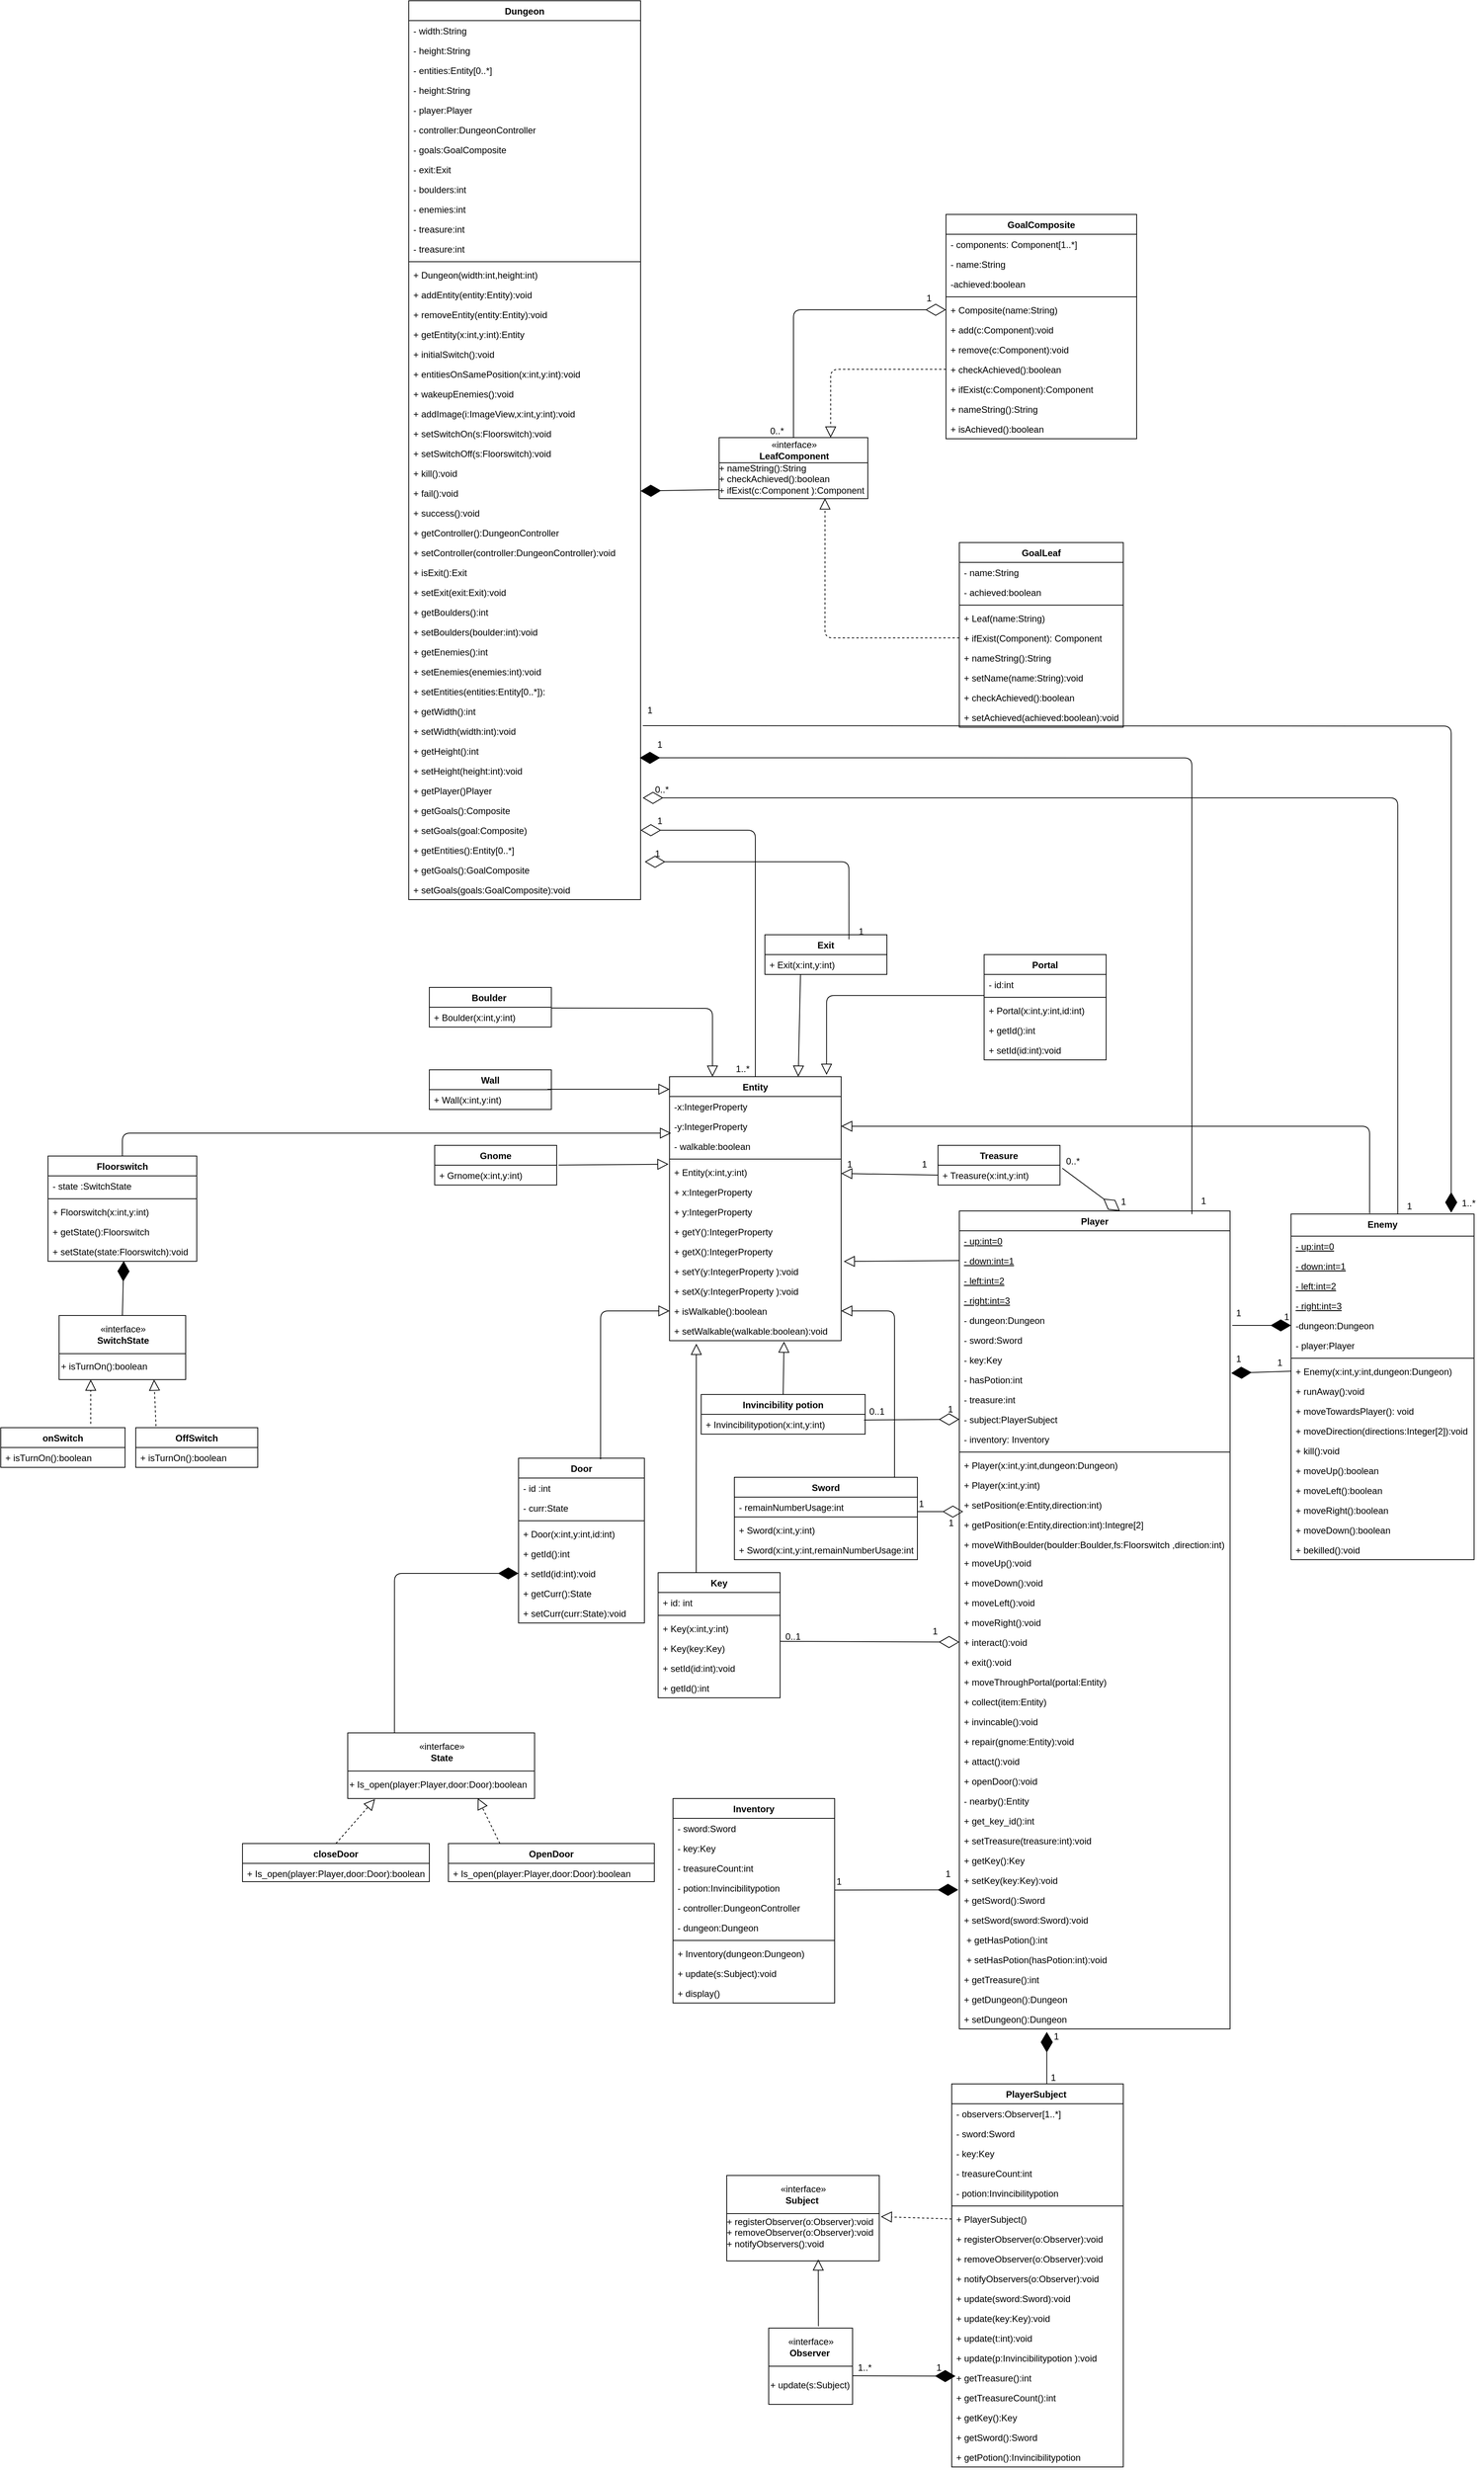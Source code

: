 <mxfile version="12.2.6" type="device" pages="1"><diagram id="lEpwZHN8XiD88GqUqPDX" name="Page-1"><mxGraphModel dx="5013" dy="2817" grid="1" gridSize="10" guides="1" tooltips="1" connect="1" arrows="1" fold="1" page="1" pageScale="1" pageWidth="1600" pageHeight="1200" math="0" shadow="0"><root><mxCell id="0"/><mxCell id="1" parent="0"/><mxCell id="2YXP0CWU0t9ei1EZtQ5r-9" value="Wall" style="swimlane;fontStyle=1;align=center;verticalAlign=top;childLayout=stackLayout;horizontal=1;startSize=26;horizontalStack=0;resizeParent=1;resizeParentMax=0;resizeLast=0;collapsible=1;marginBottom=0;" parent="1" vertex="1"><mxGeometry x="480" y="291" width="160" height="52" as="geometry"/></mxCell><mxCell id="2YXP0CWU0t9ei1EZtQ5r-12" value="+ Wall(x:int,y:int)" style="text;strokeColor=none;fillColor=none;align=left;verticalAlign=top;spacingLeft=4;spacingRight=4;overflow=hidden;rotatable=0;points=[[0,0.5],[1,0.5]];portConstraint=eastwest;" parent="2YXP0CWU0t9ei1EZtQ5r-9" vertex="1"><mxGeometry y="26" width="160" height="26" as="geometry"/></mxCell><mxCell id="2YXP0CWU0t9ei1EZtQ5r-17" value="Door" style="swimlane;fontStyle=1;align=center;verticalAlign=top;childLayout=stackLayout;horizontal=1;startSize=26;horizontalStack=0;resizeParent=1;resizeParentMax=0;resizeLast=0;collapsible=1;marginBottom=0;" parent="1" vertex="1"><mxGeometry x="597" y="800" width="165" height="216" as="geometry"/></mxCell><mxCell id="2YXP0CWU0t9ei1EZtQ5r-18" value="- id :int" style="text;strokeColor=none;fillColor=none;align=left;verticalAlign=top;spacingLeft=4;spacingRight=4;overflow=hidden;rotatable=0;points=[[0,0.5],[1,0.5]];portConstraint=eastwest;" parent="2YXP0CWU0t9ei1EZtQ5r-17" vertex="1"><mxGeometry y="26" width="165" height="26" as="geometry"/></mxCell><mxCell id="O8JZPutyKE_NAyzNRZbq-33" value="- curr:State" style="text;strokeColor=none;fillColor=none;align=left;verticalAlign=top;spacingLeft=4;spacingRight=4;overflow=hidden;rotatable=0;points=[[0,0.5],[1,0.5]];portConstraint=eastwest;" parent="2YXP0CWU0t9ei1EZtQ5r-17" vertex="1"><mxGeometry y="52" width="165" height="26" as="geometry"/></mxCell><mxCell id="2YXP0CWU0t9ei1EZtQ5r-19" value="" style="line;strokeWidth=1;fillColor=none;align=left;verticalAlign=middle;spacingTop=-1;spacingLeft=3;spacingRight=3;rotatable=0;labelPosition=right;points=[];portConstraint=eastwest;" parent="2YXP0CWU0t9ei1EZtQ5r-17" vertex="1"><mxGeometry y="78" width="165" height="8" as="geometry"/></mxCell><mxCell id="2YXP0CWU0t9ei1EZtQ5r-20" value="+ Door(x:int,y:int,id:int)" style="text;strokeColor=none;fillColor=none;align=left;verticalAlign=top;spacingLeft=4;spacingRight=4;overflow=hidden;rotatable=0;points=[[0,0.5],[1,0.5]];portConstraint=eastwest;" parent="2YXP0CWU0t9ei1EZtQ5r-17" vertex="1"><mxGeometry y="86" width="165" height="26" as="geometry"/></mxCell><mxCell id="O8JZPutyKE_NAyzNRZbq-34" value="+ getId():int" style="text;strokeColor=none;fillColor=none;align=left;verticalAlign=top;spacingLeft=4;spacingRight=4;overflow=hidden;rotatable=0;points=[[0,0.5],[1,0.5]];portConstraint=eastwest;" parent="2YXP0CWU0t9ei1EZtQ5r-17" vertex="1"><mxGeometry y="112" width="165" height="26" as="geometry"/></mxCell><mxCell id="O8JZPutyKE_NAyzNRZbq-35" value="+ setId(id:int):void" style="text;strokeColor=none;fillColor=none;align=left;verticalAlign=top;spacingLeft=4;spacingRight=4;overflow=hidden;rotatable=0;points=[[0,0.5],[1,0.5]];portConstraint=eastwest;" parent="2YXP0CWU0t9ei1EZtQ5r-17" vertex="1"><mxGeometry y="138" width="165" height="26" as="geometry"/></mxCell><mxCell id="O8JZPutyKE_NAyzNRZbq-36" value="+ getCurr():State" style="text;strokeColor=none;fillColor=none;align=left;verticalAlign=top;spacingLeft=4;spacingRight=4;overflow=hidden;rotatable=0;points=[[0,0.5],[1,0.5]];portConstraint=eastwest;" parent="2YXP0CWU0t9ei1EZtQ5r-17" vertex="1"><mxGeometry y="164" width="165" height="26" as="geometry"/></mxCell><mxCell id="O8JZPutyKE_NAyzNRZbq-37" value="+ setCurr(curr:State):void" style="text;strokeColor=none;fillColor=none;align=left;verticalAlign=top;spacingLeft=4;spacingRight=4;overflow=hidden;rotatable=0;points=[[0,0.5],[1,0.5]];portConstraint=eastwest;" parent="2YXP0CWU0t9ei1EZtQ5r-17" vertex="1"><mxGeometry y="190" width="165" height="26" as="geometry"/></mxCell><mxCell id="2YXP0CWU0t9ei1EZtQ5r-33" value="Floorswitch" style="swimlane;fontStyle=1;align=center;verticalAlign=top;childLayout=stackLayout;horizontal=1;startSize=26;horizontalStack=0;resizeParent=1;resizeParentMax=0;resizeLast=0;collapsible=1;marginBottom=0;" parent="1" vertex="1"><mxGeometry x="-20" y="404" width="195" height="138" as="geometry"/></mxCell><mxCell id="2YXP0CWU0t9ei1EZtQ5r-34" value="- state :SwitchState" style="text;strokeColor=none;fillColor=none;align=left;verticalAlign=top;spacingLeft=4;spacingRight=4;overflow=hidden;rotatable=0;points=[[0,0.5],[1,0.5]];portConstraint=eastwest;" parent="2YXP0CWU0t9ei1EZtQ5r-33" vertex="1"><mxGeometry y="26" width="195" height="26" as="geometry"/></mxCell><mxCell id="2YXP0CWU0t9ei1EZtQ5r-35" value="" style="line;strokeWidth=1;fillColor=none;align=left;verticalAlign=middle;spacingTop=-1;spacingLeft=3;spacingRight=3;rotatable=0;labelPosition=right;points=[];portConstraint=eastwest;" parent="2YXP0CWU0t9ei1EZtQ5r-33" vertex="1"><mxGeometry y="52" width="195" height="8" as="geometry"/></mxCell><mxCell id="2YXP0CWU0t9ei1EZtQ5r-36" value="+ Floorswitch(x:int,y:int)" style="text;strokeColor=none;fillColor=none;align=left;verticalAlign=top;spacingLeft=4;spacingRight=4;overflow=hidden;rotatable=0;points=[[0,0.5],[1,0.5]];portConstraint=eastwest;" parent="2YXP0CWU0t9ei1EZtQ5r-33" vertex="1"><mxGeometry y="60" width="195" height="26" as="geometry"/></mxCell><mxCell id="O8JZPutyKE_NAyzNRZbq-41" value="+ getState():Floorswitch" style="text;strokeColor=none;fillColor=none;align=left;verticalAlign=top;spacingLeft=4;spacingRight=4;overflow=hidden;rotatable=0;points=[[0,0.5],[1,0.5]];portConstraint=eastwest;" parent="2YXP0CWU0t9ei1EZtQ5r-33" vertex="1"><mxGeometry y="86" width="195" height="26" as="geometry"/></mxCell><mxCell id="O8JZPutyKE_NAyzNRZbq-42" value="+ setState(state:Floorswitch):void" style="text;strokeColor=none;fillColor=none;align=left;verticalAlign=top;spacingLeft=4;spacingRight=4;overflow=hidden;rotatable=0;points=[[0,0.5],[1,0.5]];portConstraint=eastwest;" parent="2YXP0CWU0t9ei1EZtQ5r-33" vertex="1"><mxGeometry y="112" width="195" height="26" as="geometry"/></mxCell><mxCell id="2YXP0CWU0t9ei1EZtQ5r-101" value="Entity" style="swimlane;fontStyle=1;align=center;verticalAlign=top;childLayout=stackLayout;horizontal=1;startSize=26;horizontalStack=0;resizeParent=1;resizeParentMax=0;resizeLast=0;collapsible=1;marginBottom=0;" parent="1" vertex="1"><mxGeometry x="795" y="300" width="225" height="346" as="geometry"/></mxCell><mxCell id="2YXP0CWU0t9ei1EZtQ5r-102" value="-x:IntegerProperty " style="text;strokeColor=none;fillColor=none;align=left;verticalAlign=top;spacingLeft=4;spacingRight=4;overflow=hidden;rotatable=0;points=[[0,0.5],[1,0.5]];portConstraint=eastwest;" parent="2YXP0CWU0t9ei1EZtQ5r-101" vertex="1"><mxGeometry y="26" width="225" height="26" as="geometry"/></mxCell><mxCell id="O8JZPutyKE_NAyzNRZbq-117" value="-y:IntegerProperty " style="text;strokeColor=none;fillColor=none;align=left;verticalAlign=top;spacingLeft=4;spacingRight=4;overflow=hidden;rotatable=0;points=[[0,0.5],[1,0.5]];portConstraint=eastwest;" parent="2YXP0CWU0t9ei1EZtQ5r-101" vertex="1"><mxGeometry y="52" width="225" height="26" as="geometry"/></mxCell><mxCell id="O8JZPutyKE_NAyzNRZbq-118" value="- walkable:boolean" style="text;strokeColor=none;fillColor=none;align=left;verticalAlign=top;spacingLeft=4;spacingRight=4;overflow=hidden;rotatable=0;points=[[0,0.5],[1,0.5]];portConstraint=eastwest;" parent="2YXP0CWU0t9ei1EZtQ5r-101" vertex="1"><mxGeometry y="78" width="225" height="26" as="geometry"/></mxCell><mxCell id="2YXP0CWU0t9ei1EZtQ5r-103" value="" style="line;strokeWidth=1;fillColor=none;align=left;verticalAlign=middle;spacingTop=-1;spacingLeft=3;spacingRight=3;rotatable=0;labelPosition=right;points=[];portConstraint=eastwest;" parent="2YXP0CWU0t9ei1EZtQ5r-101" vertex="1"><mxGeometry y="104" width="225" height="8" as="geometry"/></mxCell><mxCell id="2YXP0CWU0t9ei1EZtQ5r-104" value="+ Entity(x:int,y:int)" style="text;strokeColor=none;fillColor=none;align=left;verticalAlign=top;spacingLeft=4;spacingRight=4;overflow=hidden;rotatable=0;points=[[0,0.5],[1,0.5]];portConstraint=eastwest;" parent="2YXP0CWU0t9ei1EZtQ5r-101" vertex="1"><mxGeometry y="112" width="225" height="26" as="geometry"/></mxCell><mxCell id="O8JZPutyKE_NAyzNRZbq-119" value="+ x:IntegerProperty " style="text;strokeColor=none;fillColor=none;align=left;verticalAlign=top;spacingLeft=4;spacingRight=4;overflow=hidden;rotatable=0;points=[[0,0.5],[1,0.5]];portConstraint=eastwest;" parent="2YXP0CWU0t9ei1EZtQ5r-101" vertex="1"><mxGeometry y="138" width="225" height="26" as="geometry"/></mxCell><mxCell id="O8JZPutyKE_NAyzNRZbq-120" value="+ y:IntegerProperty " style="text;strokeColor=none;fillColor=none;align=left;verticalAlign=top;spacingLeft=4;spacingRight=4;overflow=hidden;rotatable=0;points=[[0,0.5],[1,0.5]];portConstraint=eastwest;" parent="2YXP0CWU0t9ei1EZtQ5r-101" vertex="1"><mxGeometry y="164" width="225" height="26" as="geometry"/></mxCell><mxCell id="O8JZPutyKE_NAyzNRZbq-121" value="+ getY():IntegerProperty " style="text;strokeColor=none;fillColor=none;align=left;verticalAlign=top;spacingLeft=4;spacingRight=4;overflow=hidden;rotatable=0;points=[[0,0.5],[1,0.5]];portConstraint=eastwest;" parent="2YXP0CWU0t9ei1EZtQ5r-101" vertex="1"><mxGeometry y="190" width="225" height="26" as="geometry"/></mxCell><mxCell id="O8JZPutyKE_NAyzNRZbq-123" value="+ getX():IntegerProperty " style="text;strokeColor=none;fillColor=none;align=left;verticalAlign=top;spacingLeft=4;spacingRight=4;overflow=hidden;rotatable=0;points=[[0,0.5],[1,0.5]];portConstraint=eastwest;" parent="2YXP0CWU0t9ei1EZtQ5r-101" vertex="1"><mxGeometry y="216" width="225" height="26" as="geometry"/></mxCell><mxCell id="O8JZPutyKE_NAyzNRZbq-122" value="+ setY(y:IntegerProperty ):void " style="text;strokeColor=none;fillColor=none;align=left;verticalAlign=top;spacingLeft=4;spacingRight=4;overflow=hidden;rotatable=0;points=[[0,0.5],[1,0.5]];portConstraint=eastwest;" parent="2YXP0CWU0t9ei1EZtQ5r-101" vertex="1"><mxGeometry y="242" width="225" height="26" as="geometry"/></mxCell><mxCell id="O8JZPutyKE_NAyzNRZbq-124" value="+ setX(y:IntegerProperty ):void " style="text;strokeColor=none;fillColor=none;align=left;verticalAlign=top;spacingLeft=4;spacingRight=4;overflow=hidden;rotatable=0;points=[[0,0.5],[1,0.5]];portConstraint=eastwest;" parent="2YXP0CWU0t9ei1EZtQ5r-101" vertex="1"><mxGeometry y="268" width="225" height="26" as="geometry"/></mxCell><mxCell id="zqbP5i_gXhH3EBkEQo89-1" value="+ isWalkable():boolean" style="text;strokeColor=none;fillColor=none;align=left;verticalAlign=top;spacingLeft=4;spacingRight=4;overflow=hidden;rotatable=0;points=[[0,0.5],[1,0.5]];portConstraint=eastwest;" parent="2YXP0CWU0t9ei1EZtQ5r-101" vertex="1"><mxGeometry y="294" width="225" height="26" as="geometry"/></mxCell><mxCell id="zqbP5i_gXhH3EBkEQo89-2" value="+ setWalkable(walkable:boolean):void" style="text;strokeColor=none;fillColor=none;align=left;verticalAlign=top;spacingLeft=4;spacingRight=4;overflow=hidden;rotatable=0;points=[[0,0.5],[1,0.5]];portConstraint=eastwest;" parent="2YXP0CWU0t9ei1EZtQ5r-101" vertex="1"><mxGeometry y="320" width="225" height="26" as="geometry"/></mxCell><mxCell id="2YXP0CWU0t9ei1EZtQ5r-105" value="Player" style="swimlane;fontStyle=1;align=center;verticalAlign=top;childLayout=stackLayout;horizontal=1;startSize=26;horizontalStack=0;resizeParent=1;resizeParentMax=0;resizeLast=0;collapsible=1;marginBottom=0;" parent="1" vertex="1"><mxGeometry x="1175" y="476" width="355" height="1072" as="geometry"/></mxCell><mxCell id="9eAwhmCYp7QntMs8B8bb-9" value="- up:int=0" style="text;strokeColor=none;fillColor=none;align=left;verticalAlign=top;spacingLeft=4;spacingRight=4;overflow=hidden;rotatable=0;points=[[0,0.5],[1,0.5]];portConstraint=eastwest;fontStyle=4" vertex="1" parent="2YXP0CWU0t9ei1EZtQ5r-105"><mxGeometry y="26" width="355" height="26" as="geometry"/></mxCell><mxCell id="9eAwhmCYp7QntMs8B8bb-10" value="- down:int=1" style="text;strokeColor=none;fillColor=none;align=left;verticalAlign=top;spacingLeft=4;spacingRight=4;overflow=hidden;rotatable=0;points=[[0,0.5],[1,0.5]];portConstraint=eastwest;fontStyle=4" vertex="1" parent="2YXP0CWU0t9ei1EZtQ5r-105"><mxGeometry y="52" width="355" height="26" as="geometry"/></mxCell><mxCell id="9eAwhmCYp7QntMs8B8bb-11" value="- left:int=2" style="text;strokeColor=none;fillColor=none;align=left;verticalAlign=top;spacingLeft=4;spacingRight=4;overflow=hidden;rotatable=0;points=[[0,0.5],[1,0.5]];portConstraint=eastwest;fontStyle=4" vertex="1" parent="2YXP0CWU0t9ei1EZtQ5r-105"><mxGeometry y="78" width="355" height="26" as="geometry"/></mxCell><mxCell id="9eAwhmCYp7QntMs8B8bb-12" value="- right:int=3" style="text;strokeColor=none;fillColor=none;align=left;verticalAlign=top;spacingLeft=4;spacingRight=4;overflow=hidden;rotatable=0;points=[[0,0.5],[1,0.5]];portConstraint=eastwest;fontStyle=4" vertex="1" parent="2YXP0CWU0t9ei1EZtQ5r-105"><mxGeometry y="104" width="355" height="26" as="geometry"/></mxCell><mxCell id="9eAwhmCYp7QntMs8B8bb-13" value="- dungeon:Dungeon" style="text;strokeColor=none;fillColor=none;align=left;verticalAlign=top;spacingLeft=4;spacingRight=4;overflow=hidden;rotatable=0;points=[[0,0.5],[1,0.5]];portConstraint=eastwest;fontStyle=0" vertex="1" parent="2YXP0CWU0t9ei1EZtQ5r-105"><mxGeometry y="130" width="355" height="26" as="geometry"/></mxCell><mxCell id="9eAwhmCYp7QntMs8B8bb-14" value="- sword:Sword" style="text;strokeColor=none;fillColor=none;align=left;verticalAlign=top;spacingLeft=4;spacingRight=4;overflow=hidden;rotatable=0;points=[[0,0.5],[1,0.5]];portConstraint=eastwest;fontStyle=0" vertex="1" parent="2YXP0CWU0t9ei1EZtQ5r-105"><mxGeometry y="156" width="355" height="26" as="geometry"/></mxCell><mxCell id="9eAwhmCYp7QntMs8B8bb-15" value="- key:Key" style="text;strokeColor=none;fillColor=none;align=left;verticalAlign=top;spacingLeft=4;spacingRight=4;overflow=hidden;rotatable=0;points=[[0,0.5],[1,0.5]];portConstraint=eastwest;fontStyle=0" vertex="1" parent="2YXP0CWU0t9ei1EZtQ5r-105"><mxGeometry y="182" width="355" height="26" as="geometry"/></mxCell><mxCell id="9eAwhmCYp7QntMs8B8bb-16" value="- hasPotion:int" style="text;strokeColor=none;fillColor=none;align=left;verticalAlign=top;spacingLeft=4;spacingRight=4;overflow=hidden;rotatable=0;points=[[0,0.5],[1,0.5]];portConstraint=eastwest;fontStyle=0" vertex="1" parent="2YXP0CWU0t9ei1EZtQ5r-105"><mxGeometry y="208" width="355" height="26" as="geometry"/></mxCell><mxCell id="9eAwhmCYp7QntMs8B8bb-17" value="- treasure:int" style="text;strokeColor=none;fillColor=none;align=left;verticalAlign=top;spacingLeft=4;spacingRight=4;overflow=hidden;rotatable=0;points=[[0,0.5],[1,0.5]];portConstraint=eastwest;fontStyle=0" vertex="1" parent="2YXP0CWU0t9ei1EZtQ5r-105"><mxGeometry y="234" width="355" height="26" as="geometry"/></mxCell><mxCell id="9eAwhmCYp7QntMs8B8bb-18" value="- subject:PlayerSubject " style="text;strokeColor=none;fillColor=none;align=left;verticalAlign=top;spacingLeft=4;spacingRight=4;overflow=hidden;rotatable=0;points=[[0,0.5],[1,0.5]];portConstraint=eastwest;fontStyle=0" vertex="1" parent="2YXP0CWU0t9ei1EZtQ5r-105"><mxGeometry y="260" width="355" height="26" as="geometry"/></mxCell><mxCell id="2YXP0CWU0t9ei1EZtQ5r-106" value="- inventory: Inventory" style="text;strokeColor=none;fillColor=none;align=left;verticalAlign=top;spacingLeft=4;spacingRight=4;overflow=hidden;rotatable=0;points=[[0,0.5],[1,0.5]];portConstraint=eastwest;fontStyle=0" parent="2YXP0CWU0t9ei1EZtQ5r-105" vertex="1"><mxGeometry y="286" width="355" height="26" as="geometry"/></mxCell><mxCell id="2YXP0CWU0t9ei1EZtQ5r-107" value="" style="line;strokeWidth=1;fillColor=none;align=left;verticalAlign=middle;spacingTop=-1;spacingLeft=3;spacingRight=3;rotatable=0;labelPosition=right;points=[];portConstraint=eastwest;" parent="2YXP0CWU0t9ei1EZtQ5r-105" vertex="1"><mxGeometry y="312" width="355" height="8" as="geometry"/></mxCell><mxCell id="9eAwhmCYp7QntMs8B8bb-19" value="+ Player(x:int,y:int,dungeon:Dungeon)" style="text;strokeColor=none;fillColor=none;align=left;verticalAlign=top;spacingLeft=4;spacingRight=4;overflow=hidden;rotatable=0;points=[[0,0.5],[1,0.5]];portConstraint=eastwest;" vertex="1" parent="2YXP0CWU0t9ei1EZtQ5r-105"><mxGeometry y="320" width="355" height="26" as="geometry"/></mxCell><mxCell id="O8JZPutyKE_NAyzNRZbq-87" value="+ Player(x:int,y:int)" style="text;strokeColor=none;fillColor=none;align=left;verticalAlign=top;spacingLeft=4;spacingRight=4;overflow=hidden;rotatable=0;points=[[0,0.5],[1,0.5]];portConstraint=eastwest;" parent="2YXP0CWU0t9ei1EZtQ5r-105" vertex="1"><mxGeometry y="346" width="355" height="26" as="geometry"/></mxCell><mxCell id="O8JZPutyKE_NAyzNRZbq-88" value="+ setPosition(e:Entity,direction:int)" style="text;strokeColor=none;fillColor=none;align=left;verticalAlign=top;spacingLeft=4;spacingRight=4;overflow=hidden;rotatable=0;points=[[0,0.5],[1,0.5]];portConstraint=eastwest;" parent="2YXP0CWU0t9ei1EZtQ5r-105" vertex="1"><mxGeometry y="372" width="355" height="26" as="geometry"/></mxCell><mxCell id="O8JZPutyKE_NAyzNRZbq-90" value="+ getPosition(e:Entity,direction:int):Integre[2]" style="text;strokeColor=none;fillColor=none;align=left;verticalAlign=top;spacingLeft=4;spacingRight=4;overflow=hidden;rotatable=0;points=[[0,0.5],[1,0.5]];portConstraint=eastwest;" parent="2YXP0CWU0t9ei1EZtQ5r-105" vertex="1"><mxGeometry y="398" width="355" height="26" as="geometry"/></mxCell><mxCell id="O8JZPutyKE_NAyzNRZbq-84" value="+ moveWithBoulder(boulder:Boulder,fs:Floorswitch ,direction:int)" style="text;strokeColor=none;fillColor=none;align=left;verticalAlign=top;spacingLeft=4;spacingRight=4;overflow=hidden;rotatable=0;points=[[0,0.5],[1,0.5]];portConstraint=eastwest;" parent="2YXP0CWU0t9ei1EZtQ5r-105" vertex="1"><mxGeometry y="424" width="355" height="24" as="geometry"/></mxCell><mxCell id="O8JZPutyKE_NAyzNRZbq-91" value="+ moveUp():void" style="text;strokeColor=none;fillColor=none;align=left;verticalAlign=top;spacingLeft=4;spacingRight=4;overflow=hidden;rotatable=0;points=[[0,0.5],[1,0.5]];portConstraint=eastwest;" parent="2YXP0CWU0t9ei1EZtQ5r-105" vertex="1"><mxGeometry y="448" width="355" height="26" as="geometry"/></mxCell><mxCell id="O8JZPutyKE_NAyzNRZbq-92" value="+ moveDown():void" style="text;strokeColor=none;fillColor=none;align=left;verticalAlign=top;spacingLeft=4;spacingRight=4;overflow=hidden;rotatable=0;points=[[0,0.5],[1,0.5]];portConstraint=eastwest;" parent="2YXP0CWU0t9ei1EZtQ5r-105" vertex="1"><mxGeometry y="474" width="355" height="26" as="geometry"/></mxCell><mxCell id="O8JZPutyKE_NAyzNRZbq-93" value="+ moveLeft():void" style="text;strokeColor=none;fillColor=none;align=left;verticalAlign=top;spacingLeft=4;spacingRight=4;overflow=hidden;rotatable=0;points=[[0,0.5],[1,0.5]];portConstraint=eastwest;" parent="2YXP0CWU0t9ei1EZtQ5r-105" vertex="1"><mxGeometry y="500" width="355" height="26" as="geometry"/></mxCell><mxCell id="O8JZPutyKE_NAyzNRZbq-94" value="+ moveRight():void" style="text;strokeColor=none;fillColor=none;align=left;verticalAlign=top;spacingLeft=4;spacingRight=4;overflow=hidden;rotatable=0;points=[[0,0.5],[1,0.5]];portConstraint=eastwest;" parent="2YXP0CWU0t9ei1EZtQ5r-105" vertex="1"><mxGeometry y="526" width="355" height="26" as="geometry"/></mxCell><mxCell id="O8JZPutyKE_NAyzNRZbq-95" value="+ interact():void" style="text;strokeColor=none;fillColor=none;align=left;verticalAlign=top;spacingLeft=4;spacingRight=4;overflow=hidden;rotatable=0;points=[[0,0.5],[1,0.5]];portConstraint=eastwest;" parent="2YXP0CWU0t9ei1EZtQ5r-105" vertex="1"><mxGeometry y="552" width="355" height="26" as="geometry"/></mxCell><mxCell id="O8JZPutyKE_NAyzNRZbq-96" value="+ exit():void" style="text;strokeColor=none;fillColor=none;align=left;verticalAlign=top;spacingLeft=4;spacingRight=4;overflow=hidden;rotatable=0;points=[[0,0.5],[1,0.5]];portConstraint=eastwest;" parent="2YXP0CWU0t9ei1EZtQ5r-105" vertex="1"><mxGeometry y="578" width="355" height="26" as="geometry"/></mxCell><mxCell id="O8JZPutyKE_NAyzNRZbq-97" value="+ moveThroughPortal(portal:Entity)" style="text;strokeColor=none;fillColor=none;align=left;verticalAlign=top;spacingLeft=4;spacingRight=4;overflow=hidden;rotatable=0;points=[[0,0.5],[1,0.5]];portConstraint=eastwest;" parent="2YXP0CWU0t9ei1EZtQ5r-105" vertex="1"><mxGeometry y="604" width="355" height="26" as="geometry"/></mxCell><mxCell id="O8JZPutyKE_NAyzNRZbq-98" value="+ collect(item:Entity)" style="text;strokeColor=none;fillColor=none;align=left;verticalAlign=top;spacingLeft=4;spacingRight=4;overflow=hidden;rotatable=0;points=[[0,0.5],[1,0.5]];portConstraint=eastwest;" parent="2YXP0CWU0t9ei1EZtQ5r-105" vertex="1"><mxGeometry y="630" width="355" height="26" as="geometry"/></mxCell><mxCell id="O8JZPutyKE_NAyzNRZbq-99" value="+ invincable():void" style="text;strokeColor=none;fillColor=none;align=left;verticalAlign=top;spacingLeft=4;spacingRight=4;overflow=hidden;rotatable=0;points=[[0,0.5],[1,0.5]];portConstraint=eastwest;" parent="2YXP0CWU0t9ei1EZtQ5r-105" vertex="1"><mxGeometry y="656" width="355" height="26" as="geometry"/></mxCell><mxCell id="9eAwhmCYp7QntMs8B8bb-31" value="+ repair(gnome:Entity):void" style="text;strokeColor=none;fillColor=none;align=left;verticalAlign=top;spacingLeft=4;spacingRight=4;overflow=hidden;rotatable=0;points=[[0,0.5],[1,0.5]];portConstraint=eastwest;" vertex="1" parent="2YXP0CWU0t9ei1EZtQ5r-105"><mxGeometry y="682" width="355" height="26" as="geometry"/></mxCell><mxCell id="O8JZPutyKE_NAyzNRZbq-100" value="+ attact():void" style="text;strokeColor=none;fillColor=none;align=left;verticalAlign=top;spacingLeft=4;spacingRight=4;overflow=hidden;rotatable=0;points=[[0,0.5],[1,0.5]];portConstraint=eastwest;" parent="2YXP0CWU0t9ei1EZtQ5r-105" vertex="1"><mxGeometry y="708" width="355" height="26" as="geometry"/></mxCell><mxCell id="O8JZPutyKE_NAyzNRZbq-101" value="+ openDoor():void" style="text;strokeColor=none;fillColor=none;align=left;verticalAlign=top;spacingLeft=4;spacingRight=4;overflow=hidden;rotatable=0;points=[[0,0.5],[1,0.5]];portConstraint=eastwest;" parent="2YXP0CWU0t9ei1EZtQ5r-105" vertex="1"><mxGeometry y="734" width="355" height="26" as="geometry"/></mxCell><mxCell id="O8JZPutyKE_NAyzNRZbq-102" value="- nearby():Entity" style="text;strokeColor=none;fillColor=none;align=left;verticalAlign=top;spacingLeft=4;spacingRight=4;overflow=hidden;rotatable=0;points=[[0,0.5],[1,0.5]];portConstraint=eastwest;" parent="2YXP0CWU0t9ei1EZtQ5r-105" vertex="1"><mxGeometry y="760" width="355" height="26" as="geometry"/></mxCell><mxCell id="O8JZPutyKE_NAyzNRZbq-103" value="+ get_key_id():int" style="text;strokeColor=none;fillColor=none;align=left;verticalAlign=top;spacingLeft=4;spacingRight=4;overflow=hidden;rotatable=0;points=[[0,0.5],[1,0.5]];portConstraint=eastwest;" parent="2YXP0CWU0t9ei1EZtQ5r-105" vertex="1"><mxGeometry y="786" width="355" height="26" as="geometry"/></mxCell><mxCell id="O8JZPutyKE_NAyzNRZbq-104" value="+ setTreasure(treasure:int):void" style="text;strokeColor=none;fillColor=none;align=left;verticalAlign=top;spacingLeft=4;spacingRight=4;overflow=hidden;rotatable=0;points=[[0,0.5],[1,0.5]];portConstraint=eastwest;" parent="2YXP0CWU0t9ei1EZtQ5r-105" vertex="1"><mxGeometry y="812" width="355" height="26" as="geometry"/></mxCell><mxCell id="O8JZPutyKE_NAyzNRZbq-105" value="+ getKey():Key" style="text;strokeColor=none;fillColor=none;align=left;verticalAlign=top;spacingLeft=4;spacingRight=4;overflow=hidden;rotatable=0;points=[[0,0.5],[1,0.5]];portConstraint=eastwest;" parent="2YXP0CWU0t9ei1EZtQ5r-105" vertex="1"><mxGeometry y="838" width="355" height="26" as="geometry"/></mxCell><mxCell id="O8JZPutyKE_NAyzNRZbq-106" value="+ setKey(key:Key):void" style="text;strokeColor=none;fillColor=none;align=left;verticalAlign=top;spacingLeft=4;spacingRight=4;overflow=hidden;rotatable=0;points=[[0,0.5],[1,0.5]];portConstraint=eastwest;" parent="2YXP0CWU0t9ei1EZtQ5r-105" vertex="1"><mxGeometry y="864" width="355" height="26" as="geometry"/></mxCell><mxCell id="2YXP0CWU0t9ei1EZtQ5r-108" value="+ getSword():Sword" style="text;strokeColor=none;fillColor=none;align=left;verticalAlign=top;spacingLeft=4;spacingRight=4;overflow=hidden;rotatable=0;points=[[0,0.5],[1,0.5]];portConstraint=eastwest;" parent="2YXP0CWU0t9ei1EZtQ5r-105" vertex="1"><mxGeometry y="890" width="355" height="26" as="geometry"/></mxCell><mxCell id="O8JZPutyKE_NAyzNRZbq-110" value="+ setSword(sword:Sword):void" style="text;strokeColor=none;fillColor=none;align=left;verticalAlign=top;spacingLeft=4;spacingRight=4;overflow=hidden;rotatable=0;points=[[0,0.5],[1,0.5]];portConstraint=eastwest;" parent="2YXP0CWU0t9ei1EZtQ5r-105" vertex="1"><mxGeometry y="916" width="355" height="26" as="geometry"/></mxCell><mxCell id="O8JZPutyKE_NAyzNRZbq-111" value=" + getHasPotion():int" style="text;strokeColor=none;fillColor=none;align=left;verticalAlign=top;spacingLeft=4;spacingRight=4;overflow=hidden;rotatable=0;points=[[0,0.5],[1,0.5]];portConstraint=eastwest;" parent="2YXP0CWU0t9ei1EZtQ5r-105" vertex="1"><mxGeometry y="942" width="355" height="26" as="geometry"/></mxCell><mxCell id="O8JZPutyKE_NAyzNRZbq-113" value=" + setHasPotion(hasPotion:int):void" style="text;strokeColor=none;fillColor=none;align=left;verticalAlign=top;spacingLeft=4;spacingRight=4;overflow=hidden;rotatable=0;points=[[0,0.5],[1,0.5]];portConstraint=eastwest;" parent="2YXP0CWU0t9ei1EZtQ5r-105" vertex="1"><mxGeometry y="968" width="355" height="26" as="geometry"/></mxCell><mxCell id="O8JZPutyKE_NAyzNRZbq-114" value="+ getTreasure():int" style="text;strokeColor=none;fillColor=none;align=left;verticalAlign=top;spacingLeft=4;spacingRight=4;overflow=hidden;rotatable=0;points=[[0,0.5],[1,0.5]];portConstraint=eastwest;" parent="2YXP0CWU0t9ei1EZtQ5r-105" vertex="1"><mxGeometry y="994" width="355" height="26" as="geometry"/></mxCell><mxCell id="9eAwhmCYp7QntMs8B8bb-20" value="+ getDungeon():Dungeon" style="text;strokeColor=none;fillColor=none;align=left;verticalAlign=top;spacingLeft=4;spacingRight=4;overflow=hidden;rotatable=0;points=[[0,0.5],[1,0.5]];portConstraint=eastwest;" vertex="1" parent="2YXP0CWU0t9ei1EZtQ5r-105"><mxGeometry y="1020" width="355" height="26" as="geometry"/></mxCell><mxCell id="9eAwhmCYp7QntMs8B8bb-21" value="+ setDungeon():Dungeon" style="text;strokeColor=none;fillColor=none;align=left;verticalAlign=top;spacingLeft=4;spacingRight=4;overflow=hidden;rotatable=0;points=[[0,0.5],[1,0.5]];portConstraint=eastwest;" vertex="1" parent="2YXP0CWU0t9ei1EZtQ5r-105"><mxGeometry y="1046" width="355" height="26" as="geometry"/></mxCell><mxCell id="2YXP0CWU0t9ei1EZtQ5r-109" value="Exit" style="swimlane;fontStyle=1;align=center;verticalAlign=top;childLayout=stackLayout;horizontal=1;startSize=26;horizontalStack=0;resizeParent=1;resizeParentMax=0;resizeLast=0;collapsible=1;marginBottom=0;" parent="1" vertex="1"><mxGeometry x="920" y="114" width="160" height="52" as="geometry"><mxRectangle x="964.5" y="30" width="50" height="26" as="alternateBounds"/></mxGeometry></mxCell><mxCell id="2YXP0CWU0t9ei1EZtQ5r-110" value="+ Exit(x:int,y:int)" style="text;strokeColor=none;fillColor=none;align=left;verticalAlign=top;spacingLeft=4;spacingRight=4;overflow=hidden;rotatable=0;points=[[0,0.5],[1,0.5]];portConstraint=eastwest;" parent="2YXP0CWU0t9ei1EZtQ5r-109" vertex="1"><mxGeometry y="26" width="160" height="26" as="geometry"/></mxCell><mxCell id="2YXP0CWU0t9ei1EZtQ5r-113" value="Treasure" style="swimlane;fontStyle=1;align=center;verticalAlign=top;childLayout=stackLayout;horizontal=1;startSize=26;horizontalStack=0;resizeParent=1;resizeParentMax=0;resizeLast=0;collapsible=1;marginBottom=0;" parent="1" vertex="1"><mxGeometry x="1147" y="390" width="160" height="52" as="geometry"/></mxCell><mxCell id="2YXP0CWU0t9ei1EZtQ5r-114" value="+ Treasure(x:int,y:int)" style="text;strokeColor=none;fillColor=none;align=left;verticalAlign=top;spacingLeft=4;spacingRight=4;overflow=hidden;rotatable=0;points=[[0,0.5],[1,0.5]];portConstraint=eastwest;" parent="2YXP0CWU0t9ei1EZtQ5r-113" vertex="1"><mxGeometry y="26" width="160" height="26" as="geometry"/></mxCell><mxCell id="2YXP0CWU0t9ei1EZtQ5r-121" value="Boulder " style="swimlane;fontStyle=1;align=center;verticalAlign=top;childLayout=stackLayout;horizontal=1;startSize=26;horizontalStack=0;resizeParent=1;resizeParentMax=0;resizeLast=0;collapsible=1;marginBottom=0;" parent="1" vertex="1"><mxGeometry x="480" y="183" width="160" height="52" as="geometry"/></mxCell><mxCell id="2YXP0CWU0t9ei1EZtQ5r-122" value="+ Boulder(x:int,y:int) " style="text;strokeColor=none;fillColor=none;align=left;verticalAlign=top;spacingLeft=4;spacingRight=4;overflow=hidden;rotatable=0;points=[[0,0.5],[1,0.5]];portConstraint=eastwest;" parent="2YXP0CWU0t9ei1EZtQ5r-121" vertex="1"><mxGeometry y="26" width="160" height="26" as="geometry"/></mxCell><mxCell id="2YXP0CWU0t9ei1EZtQ5r-129" value="Enemy" style="swimlane;fontStyle=1;align=center;verticalAlign=top;childLayout=stackLayout;horizontal=1;startSize=29;horizontalStack=0;resizeParent=1;resizeParentMax=0;resizeLast=0;collapsible=1;marginBottom=0;" parent="1" vertex="1"><mxGeometry x="1610" y="480" width="240" height="453" as="geometry"/></mxCell><mxCell id="2YXP0CWU0t9ei1EZtQ5r-130" value="- up:int=0" style="text;strokeColor=none;fillColor=none;align=left;verticalAlign=top;spacingLeft=4;spacingRight=4;overflow=hidden;rotatable=0;points=[[0,0.5],[1,0.5]];portConstraint=eastwest;fontStyle=4" parent="2YXP0CWU0t9ei1EZtQ5r-129" vertex="1"><mxGeometry y="29" width="240" height="26" as="geometry"/></mxCell><mxCell id="9eAwhmCYp7QntMs8B8bb-23" value="- down:int=1" style="text;strokeColor=none;fillColor=none;align=left;verticalAlign=top;spacingLeft=4;spacingRight=4;overflow=hidden;rotatable=0;points=[[0,0.5],[1,0.5]];portConstraint=eastwest;fontStyle=4" vertex="1" parent="2YXP0CWU0t9ei1EZtQ5r-129"><mxGeometry y="55" width="240" height="26" as="geometry"/></mxCell><mxCell id="9eAwhmCYp7QntMs8B8bb-24" value="- left:int=2" style="text;strokeColor=none;fillColor=none;align=left;verticalAlign=top;spacingLeft=4;spacingRight=4;overflow=hidden;rotatable=0;points=[[0,0.5],[1,0.5]];portConstraint=eastwest;fontStyle=4" vertex="1" parent="2YXP0CWU0t9ei1EZtQ5r-129"><mxGeometry y="81" width="240" height="26" as="geometry"/></mxCell><mxCell id="9eAwhmCYp7QntMs8B8bb-25" value="- right:int=3" style="text;strokeColor=none;fillColor=none;align=left;verticalAlign=top;spacingLeft=4;spacingRight=4;overflow=hidden;rotatable=0;points=[[0,0.5],[1,0.5]];portConstraint=eastwest;fontStyle=4" vertex="1" parent="2YXP0CWU0t9ei1EZtQ5r-129"><mxGeometry y="107" width="240" height="26" as="geometry"/></mxCell><mxCell id="9eAwhmCYp7QntMs8B8bb-30" value="-dungeon:Dungeon" style="text;strokeColor=none;fillColor=none;align=left;verticalAlign=top;spacingLeft=4;spacingRight=4;overflow=hidden;rotatable=0;points=[[0,0.5],[1,0.5]];portConstraint=eastwest;fontStyle=0" vertex="1" parent="2YXP0CWU0t9ei1EZtQ5r-129"><mxGeometry y="133" width="240" height="26" as="geometry"/></mxCell><mxCell id="O8JZPutyKE_NAyzNRZbq-74" value="- player:Player" style="text;strokeColor=none;fillColor=none;align=left;verticalAlign=top;spacingLeft=4;spacingRight=4;overflow=hidden;rotatable=0;points=[[0,0.5],[1,0.5]];portConstraint=eastwest;fontStyle=0" parent="2YXP0CWU0t9ei1EZtQ5r-129" vertex="1"><mxGeometry y="159" width="240" height="26" as="geometry"/></mxCell><mxCell id="2YXP0CWU0t9ei1EZtQ5r-131" value="" style="line;strokeWidth=1;fillColor=none;align=left;verticalAlign=middle;spacingTop=-1;spacingLeft=3;spacingRight=3;rotatable=0;labelPosition=right;points=[];portConstraint=eastwest;" parent="2YXP0CWU0t9ei1EZtQ5r-129" vertex="1"><mxGeometry y="185" width="240" height="8" as="geometry"/></mxCell><mxCell id="2YXP0CWU0t9ei1EZtQ5r-132" value="+ Enemy(x:int,y:int,dungeon:Dungeon)" style="text;strokeColor=none;fillColor=none;align=left;verticalAlign=top;spacingLeft=4;spacingRight=4;overflow=hidden;rotatable=0;points=[[0,0.5],[1,0.5]];portConstraint=eastwest;" parent="2YXP0CWU0t9ei1EZtQ5r-129" vertex="1"><mxGeometry y="193" width="240" height="26" as="geometry"/></mxCell><mxCell id="O8JZPutyKE_NAyzNRZbq-75" value="+ runAway():void" style="text;strokeColor=none;fillColor=none;align=left;verticalAlign=top;spacingLeft=4;spacingRight=4;overflow=hidden;rotatable=0;points=[[0,0.5],[1,0.5]];portConstraint=eastwest;" parent="2YXP0CWU0t9ei1EZtQ5r-129" vertex="1"><mxGeometry y="219" width="240" height="26" as="geometry"/></mxCell><mxCell id="O8JZPutyKE_NAyzNRZbq-76" value="+ moveTowardsPlayer(): void" style="text;strokeColor=none;fillColor=none;align=left;verticalAlign=top;spacingLeft=4;spacingRight=4;overflow=hidden;rotatable=0;points=[[0,0.5],[1,0.5]];portConstraint=eastwest;" parent="2YXP0CWU0t9ei1EZtQ5r-129" vertex="1"><mxGeometry y="245" width="240" height="26" as="geometry"/></mxCell><mxCell id="O8JZPutyKE_NAyzNRZbq-77" value="+ moveDirection(directions:Integer[2]):void" style="text;strokeColor=none;fillColor=none;align=left;verticalAlign=top;spacingLeft=4;spacingRight=4;overflow=hidden;rotatable=0;points=[[0,0.5],[1,0.5]];portConstraint=eastwest;" parent="2YXP0CWU0t9ei1EZtQ5r-129" vertex="1"><mxGeometry y="271" width="240" height="26" as="geometry"/></mxCell><mxCell id="O8JZPutyKE_NAyzNRZbq-78" value="+ kill():void" style="text;strokeColor=none;fillColor=none;align=left;verticalAlign=top;spacingLeft=4;spacingRight=4;overflow=hidden;rotatable=0;points=[[0,0.5],[1,0.5]];portConstraint=eastwest;" parent="2YXP0CWU0t9ei1EZtQ5r-129" vertex="1"><mxGeometry y="297" width="240" height="26" as="geometry"/></mxCell><mxCell id="O8JZPutyKE_NAyzNRZbq-79" value="+ moveUp():boolean" style="text;strokeColor=none;fillColor=none;align=left;verticalAlign=top;spacingLeft=4;spacingRight=4;overflow=hidden;rotatable=0;points=[[0,0.5],[1,0.5]];portConstraint=eastwest;" parent="2YXP0CWU0t9ei1EZtQ5r-129" vertex="1"><mxGeometry y="323" width="240" height="26" as="geometry"/></mxCell><mxCell id="O8JZPutyKE_NAyzNRZbq-80" value="+ moveLeft():boolean" style="text;strokeColor=none;fillColor=none;align=left;verticalAlign=top;spacingLeft=4;spacingRight=4;overflow=hidden;rotatable=0;points=[[0,0.5],[1,0.5]];portConstraint=eastwest;" parent="2YXP0CWU0t9ei1EZtQ5r-129" vertex="1"><mxGeometry y="349" width="240" height="26" as="geometry"/></mxCell><mxCell id="O8JZPutyKE_NAyzNRZbq-81" value="+ moveRight():boolean" style="text;strokeColor=none;fillColor=none;align=left;verticalAlign=top;spacingLeft=4;spacingRight=4;overflow=hidden;rotatable=0;points=[[0,0.5],[1,0.5]];portConstraint=eastwest;" parent="2YXP0CWU0t9ei1EZtQ5r-129" vertex="1"><mxGeometry y="375" width="240" height="26" as="geometry"/></mxCell><mxCell id="O8JZPutyKE_NAyzNRZbq-82" value="+ moveDown():boolean" style="text;strokeColor=none;fillColor=none;align=left;verticalAlign=top;spacingLeft=4;spacingRight=4;overflow=hidden;rotatable=0;points=[[0,0.5],[1,0.5]];portConstraint=eastwest;" parent="2YXP0CWU0t9ei1EZtQ5r-129" vertex="1"><mxGeometry y="401" width="240" height="26" as="geometry"/></mxCell><mxCell id="9eAwhmCYp7QntMs8B8bb-29" value="+ bekilled():void" style="text;strokeColor=none;fillColor=none;align=left;verticalAlign=top;spacingLeft=4;spacingRight=4;overflow=hidden;rotatable=0;points=[[0,0.5],[1,0.5]];portConstraint=eastwest;" vertex="1" parent="2YXP0CWU0t9ei1EZtQ5r-129"><mxGeometry y="427" width="240" height="26" as="geometry"/></mxCell><mxCell id="2YXP0CWU0t9ei1EZtQ5r-133" value="Sword" style="swimlane;fontStyle=1;align=center;verticalAlign=top;childLayout=stackLayout;horizontal=1;startSize=26;horizontalStack=0;resizeParent=1;resizeParentMax=0;resizeLast=0;collapsible=1;marginBottom=0;" parent="1" vertex="1"><mxGeometry x="880" y="825" width="240" height="108" as="geometry"/></mxCell><mxCell id="2YXP0CWU0t9ei1EZtQ5r-134" value="- remainNumberUsage:int" style="text;strokeColor=none;fillColor=none;align=left;verticalAlign=top;spacingLeft=4;spacingRight=4;overflow=hidden;rotatable=0;points=[[0,0.5],[1,0.5]];portConstraint=eastwest;" parent="2YXP0CWU0t9ei1EZtQ5r-133" vertex="1"><mxGeometry y="26" width="240" height="22" as="geometry"/></mxCell><mxCell id="2YXP0CWU0t9ei1EZtQ5r-135" value="" style="line;strokeWidth=1;fillColor=none;align=left;verticalAlign=middle;spacingTop=-1;spacingLeft=3;spacingRight=3;rotatable=0;labelPosition=right;points=[];portConstraint=eastwest;" parent="2YXP0CWU0t9ei1EZtQ5r-133" vertex="1"><mxGeometry y="48" width="240" height="8" as="geometry"/></mxCell><mxCell id="2YXP0CWU0t9ei1EZtQ5r-136" value="+ Sword(x:int,y:int)" style="text;strokeColor=none;fillColor=none;align=left;verticalAlign=top;spacingLeft=4;spacingRight=4;overflow=hidden;rotatable=0;points=[[0,0.5],[1,0.5]];portConstraint=eastwest;" parent="2YXP0CWU0t9ei1EZtQ5r-133" vertex="1"><mxGeometry y="56" width="240" height="26" as="geometry"/></mxCell><mxCell id="O8JZPutyKE_NAyzNRZbq-58" value="+ Sword(x:int,y:int,remainNumberUsage:int)" style="text;strokeColor=none;fillColor=none;align=left;verticalAlign=top;spacingLeft=4;spacingRight=4;overflow=hidden;rotatable=0;points=[[0,0.5],[1,0.5]];portConstraint=eastwest;" parent="2YXP0CWU0t9ei1EZtQ5r-133" vertex="1"><mxGeometry y="82" width="240" height="26" as="geometry"/></mxCell><mxCell id="2YXP0CWU0t9ei1EZtQ5r-137" value="Invincibility potion" style="swimlane;fontStyle=1;align=center;verticalAlign=top;childLayout=stackLayout;horizontal=1;startSize=26;horizontalStack=0;resizeParent=1;resizeParentMax=0;resizeLast=0;collapsible=1;marginBottom=0;" parent="1" vertex="1"><mxGeometry x="836.5" y="716.5" width="215" height="52" as="geometry"/></mxCell><mxCell id="2YXP0CWU0t9ei1EZtQ5r-138" value="+ Invincibilitypotion(x:int,y:int)" style="text;strokeColor=none;fillColor=none;align=left;verticalAlign=top;spacingLeft=4;spacingRight=4;overflow=hidden;rotatable=0;points=[[0,0.5],[1,0.5]];portConstraint=eastwest;" parent="2YXP0CWU0t9ei1EZtQ5r-137" vertex="1"><mxGeometry y="26" width="215" height="26" as="geometry"/></mxCell><mxCell id="2YXP0CWU0t9ei1EZtQ5r-164" value="" style="endArrow=block;endFill=0;endSize=12;html=1;exitX=0.5;exitY=0;exitDx=0;exitDy=0;entryX=0.667;entryY=1.043;entryDx=0;entryDy=0;entryPerimeter=0;" parent="1" source="2YXP0CWU0t9ei1EZtQ5r-137" edge="1" target="zqbP5i_gXhH3EBkEQo89-2"><mxGeometry width="160" relative="1" as="geometry"><mxPoint x="1007.333" y="628.333" as="sourcePoint"/><mxPoint x="992" y="650" as="targetPoint"/><Array as="points"/></mxGeometry></mxCell><mxCell id="2YXP0CWU0t9ei1EZtQ5r-166" value="" style="endArrow=block;endFill=0;endSize=12;html=1;entryX=0.915;entryY=-0.007;entryDx=0;entryDy=0;entryPerimeter=0;exitX=-0.002;exitY=-0.246;exitDx=0;exitDy=0;edgeStyle=orthogonalEdgeStyle;exitPerimeter=0;" parent="1" source="O8JZPutyKE_NAyzNRZbq-71" edge="1" target="2YXP0CWU0t9ei1EZtQ5r-101"><mxGeometry width="160" relative="1" as="geometry"><mxPoint x="920" y="930" as="sourcePoint"/><mxPoint x="1150" y="1220" as="targetPoint"/></mxGeometry></mxCell><mxCell id="2YXP0CWU0t9ei1EZtQ5r-169" value="" style="endArrow=block;endFill=0;endSize=12;html=1;exitX=0.429;exitY=-0.002;exitDx=0;exitDy=0;exitPerimeter=0;entryX=1;entryY=0.5;entryDx=0;entryDy=0;edgeStyle=orthogonalEdgeStyle;" parent="1" source="2YXP0CWU0t9ei1EZtQ5r-129" edge="1" target="O8JZPutyKE_NAyzNRZbq-117"><mxGeometry width="160" relative="1" as="geometry"><mxPoint x="1339.833" y="502.167" as="sourcePoint"/><mxPoint x="1040" y="412" as="targetPoint"/></mxGeometry></mxCell><mxCell id="2YXP0CWU0t9ei1EZtQ5r-171" value="" style="endArrow=block;endFill=0;endSize=12;html=1;edgeStyle=orthogonalEdgeStyle;exitX=0.5;exitY=0;exitDx=0;exitDy=0;" parent="1" source="2YXP0CWU0t9ei1EZtQ5r-33" edge="1"><mxGeometry width="160" relative="1" as="geometry"><mxPoint x="80" y="400" as="sourcePoint"/><mxPoint x="797" y="374" as="targetPoint"/><Array as="points"><mxPoint x="77" y="374"/></Array></mxGeometry></mxCell><mxCell id="2YXP0CWU0t9ei1EZtQ5r-172" value="" style="endArrow=block;endFill=0;endSize=12;html=1;entryX=0;entryY=0.5;entryDx=0;entryDy=0;exitX=0.652;exitY=0.007;exitDx=0;exitDy=0;exitPerimeter=0;edgeStyle=orthogonalEdgeStyle;" parent="1" source="2YXP0CWU0t9ei1EZtQ5r-17" edge="1" target="zqbP5i_gXhH3EBkEQo89-1"><mxGeometry width="160" relative="1" as="geometry"><mxPoint x="800" y="898" as="sourcePoint"/><mxPoint x="420" y="790" as="targetPoint"/></mxGeometry></mxCell><mxCell id="2YXP0CWU0t9ei1EZtQ5r-117" value="Key" style="swimlane;fontStyle=1;align=center;verticalAlign=top;childLayout=stackLayout;horizontal=1;startSize=26;horizontalStack=0;resizeParent=1;resizeParentMax=0;resizeLast=0;collapsible=1;marginBottom=0;" parent="1" vertex="1"><mxGeometry x="780" y="950" width="160" height="164" as="geometry"/></mxCell><mxCell id="2YXP0CWU0t9ei1EZtQ5r-118" value="+ id: int" style="text;strokeColor=none;fillColor=none;align=left;verticalAlign=top;spacingLeft=4;spacingRight=4;overflow=hidden;rotatable=0;points=[[0,0.5],[1,0.5]];portConstraint=eastwest;" parent="2YXP0CWU0t9ei1EZtQ5r-117" vertex="1"><mxGeometry y="26" width="160" height="26" as="geometry"/></mxCell><mxCell id="2YXP0CWU0t9ei1EZtQ5r-119" value="" style="line;strokeWidth=1;fillColor=none;align=left;verticalAlign=middle;spacingTop=-1;spacingLeft=3;spacingRight=3;rotatable=0;labelPosition=right;points=[];portConstraint=eastwest;" parent="2YXP0CWU0t9ei1EZtQ5r-117" vertex="1"><mxGeometry y="52" width="160" height="8" as="geometry"/></mxCell><mxCell id="2YXP0CWU0t9ei1EZtQ5r-120" value="+ Key(x:int,y:int)" style="text;strokeColor=none;fillColor=none;align=left;verticalAlign=top;spacingLeft=4;spacingRight=4;overflow=hidden;rotatable=0;points=[[0,0.5],[1,0.5]];portConstraint=eastwest;" parent="2YXP0CWU0t9ei1EZtQ5r-117" vertex="1"><mxGeometry y="60" width="160" height="26" as="geometry"/></mxCell><mxCell id="9eAwhmCYp7QntMs8B8bb-143" value="" style="endArrow=diamondThin;endFill=0;endSize=24;html=1;entryX=0;entryY=0.5;entryDx=0;entryDy=0;" edge="1" parent="2YXP0CWU0t9ei1EZtQ5r-117" target="O8JZPutyKE_NAyzNRZbq-95"><mxGeometry width="160" relative="1" as="geometry"><mxPoint x="160" y="90" as="sourcePoint"/><mxPoint x="310" y="90" as="targetPoint"/></mxGeometry></mxCell><mxCell id="9eAwhmCYp7QntMs8B8bb-5" value="+ Key(key:Key)" style="text;strokeColor=none;fillColor=none;align=left;verticalAlign=top;spacingLeft=4;spacingRight=4;overflow=hidden;rotatable=0;points=[[0,0.5],[1,0.5]];portConstraint=eastwest;" vertex="1" parent="2YXP0CWU0t9ei1EZtQ5r-117"><mxGeometry y="86" width="160" height="26" as="geometry"/></mxCell><mxCell id="9eAwhmCYp7QntMs8B8bb-6" value="+ setId(id:int):void" style="text;strokeColor=none;fillColor=none;align=left;verticalAlign=top;spacingLeft=4;spacingRight=4;overflow=hidden;rotatable=0;points=[[0,0.5],[1,0.5]];portConstraint=eastwest;" vertex="1" parent="2YXP0CWU0t9ei1EZtQ5r-117"><mxGeometry y="112" width="160" height="26" as="geometry"/></mxCell><mxCell id="9eAwhmCYp7QntMs8B8bb-7" value="+ getId():int" style="text;strokeColor=none;fillColor=none;align=left;verticalAlign=top;spacingLeft=4;spacingRight=4;overflow=hidden;rotatable=0;points=[[0,0.5],[1,0.5]];portConstraint=eastwest;" vertex="1" parent="2YXP0CWU0t9ei1EZtQ5r-117"><mxGeometry y="138" width="160" height="26" as="geometry"/></mxCell><mxCell id="o0DenLt2CncV7xpuNv_o-9" value="closeDoor" style="swimlane;fontStyle=1;align=center;verticalAlign=top;childLayout=stackLayout;horizontal=1;startSize=26;horizontalStack=0;resizeParent=1;resizeParentMax=0;resizeLast=0;collapsible=1;marginBottom=0;" parent="1" vertex="1"><mxGeometry x="235" y="1305" width="245" height="50" as="geometry"/></mxCell><mxCell id="o0DenLt2CncV7xpuNv_o-10" value="+ Is_open(player:Player,door:Door):boolean" style="text;strokeColor=none;fillColor=none;align=left;verticalAlign=top;spacingLeft=4;spacingRight=4;overflow=hidden;rotatable=0;points=[[0,0.5],[1,0.5]];portConstraint=eastwest;" parent="o0DenLt2CncV7xpuNv_o-9" vertex="1"><mxGeometry y="26" width="245" height="24" as="geometry"/></mxCell><mxCell id="o0DenLt2CncV7xpuNv_o-13" value="" style="endArrow=block;endFill=0;endSize=12;html=1;exitX=0.5;exitY=0;exitDx=0;exitDy=0;dashed=1;entryX=0.146;entryY=1.02;entryDx=0;entryDy=0;entryPerimeter=0;" parent="1" source="o0DenLt2CncV7xpuNv_o-9" edge="1" target="O8JZPutyKE_NAyzNRZbq-31"><mxGeometry width="160" relative="1" as="geometry"><mxPoint x="1003.286" y="800.357" as="sourcePoint"/><mxPoint x="510" y="1270" as="targetPoint"/></mxGeometry></mxCell><mxCell id="o0DenLt2CncV7xpuNv_o-15" value="OpenDoor" style="swimlane;fontStyle=1;align=center;verticalAlign=top;childLayout=stackLayout;horizontal=1;startSize=26;horizontalStack=0;resizeParent=1;resizeParentMax=0;resizeLast=0;collapsible=1;marginBottom=0;" parent="1" vertex="1"><mxGeometry x="505" y="1305" width="270" height="50" as="geometry"/></mxCell><mxCell id="o0DenLt2CncV7xpuNv_o-16" value="+ Is_open(player:Player,door:Door):boolean" style="text;strokeColor=none;fillColor=none;align=left;verticalAlign=top;spacingLeft=4;spacingRight=4;overflow=hidden;rotatable=0;points=[[0,0.5],[1,0.5]];portConstraint=eastwest;" parent="o0DenLt2CncV7xpuNv_o-15" vertex="1"><mxGeometry y="26" width="270" height="24" as="geometry"/></mxCell><mxCell id="o0DenLt2CncV7xpuNv_o-19" value="" style="endArrow=block;endFill=0;endSize=12;html=1;exitX=0.25;exitY=0;exitDx=0;exitDy=0;dashed=1;entryX=0.696;entryY=0.989;entryDx=0;entryDy=0;entryPerimeter=0;" parent="1" source="o0DenLt2CncV7xpuNv_o-15" edge="1" target="O8JZPutyKE_NAyzNRZbq-31"><mxGeometry width="160" relative="1" as="geometry"><mxPoint x="451.857" y="1091.786" as="sourcePoint"/><mxPoint x="590" y="1290" as="targetPoint"/></mxGeometry></mxCell><mxCell id="o0DenLt2CncV7xpuNv_o-24" value="onSwitch" style="swimlane;fontStyle=1;align=center;verticalAlign=top;childLayout=stackLayout;horizontal=1;startSize=26;horizontalStack=0;resizeParent=1;resizeParentMax=0;resizeLast=0;collapsible=1;marginBottom=0;" parent="1" vertex="1"><mxGeometry x="-82" y="760" width="163" height="52" as="geometry"/></mxCell><mxCell id="o0DenLt2CncV7xpuNv_o-25" value="+ isTurnOn():boolean" style="text;strokeColor=none;fillColor=none;align=left;verticalAlign=top;spacingLeft=4;spacingRight=4;overflow=hidden;rotatable=0;points=[[0,0.5],[1,0.5]];portConstraint=eastwest;" parent="o0DenLt2CncV7xpuNv_o-24" vertex="1"><mxGeometry y="26" width="163" height="26" as="geometry"/></mxCell><mxCell id="O8JZPutyKE_NAyzNRZbq-47" value="" style="endArrow=block;dashed=1;endFill=0;endSize=12;html=1;entryX=0.25;entryY=1;entryDx=0;entryDy=0;" parent="o0DenLt2CncV7xpuNv_o-24" target="O8JZPutyKE_NAyzNRZbq-39" edge="1"><mxGeometry width="160" relative="1" as="geometry"><mxPoint x="118" y="-5" as="sourcePoint"/><mxPoint x="230" y="-5" as="targetPoint"/></mxGeometry></mxCell><mxCell id="o0DenLt2CncV7xpuNv_o-29" value="OffSwitch" style="swimlane;fontStyle=1;align=center;verticalAlign=top;childLayout=stackLayout;horizontal=1;startSize=26;horizontalStack=0;resizeParent=1;resizeParentMax=0;resizeLast=0;collapsible=1;marginBottom=0;" parent="1" vertex="1"><mxGeometry x="95" y="760" width="160" height="52" as="geometry"/></mxCell><mxCell id="o0DenLt2CncV7xpuNv_o-30" value="+ isTurnOn():boolean" style="text;strokeColor=none;fillColor=none;align=left;verticalAlign=top;spacingLeft=4;spacingRight=4;overflow=hidden;rotatable=0;points=[[0,0.5],[1,0.5]];portConstraint=eastwest;" parent="o0DenLt2CncV7xpuNv_o-29" vertex="1"><mxGeometry y="26" width="160" height="26" as="geometry"/></mxCell><mxCell id="o0DenLt2CncV7xpuNv_o-37" value="Dungeon" style="swimlane;fontStyle=1;align=center;verticalAlign=top;childLayout=stackLayout;horizontal=1;startSize=26;horizontalStack=0;resizeParent=1;resizeParentMax=0;resizeLast=0;collapsible=1;marginBottom=0;" parent="1" vertex="1"><mxGeometry x="453" y="-1110" width="304" height="1178" as="geometry"/></mxCell><mxCell id="o0DenLt2CncV7xpuNv_o-38" value="- width:String" style="text;strokeColor=none;fillColor=none;align=left;verticalAlign=top;spacingLeft=4;spacingRight=4;overflow=hidden;rotatable=0;points=[[0,0.5],[1,0.5]];portConstraint=eastwest;" parent="o0DenLt2CncV7xpuNv_o-37" vertex="1"><mxGeometry y="26" width="304" height="26" as="geometry"/></mxCell><mxCell id="sltjDwzWy9AL-TwUVwzO-37" value="- height:String" style="text;strokeColor=none;fillColor=none;align=left;verticalAlign=top;spacingLeft=4;spacingRight=4;overflow=hidden;rotatable=0;points=[[0,0.5],[1,0.5]];portConstraint=eastwest;" parent="o0DenLt2CncV7xpuNv_o-37" vertex="1"><mxGeometry y="52" width="304" height="26" as="geometry"/></mxCell><mxCell id="sltjDwzWy9AL-TwUVwzO-38" value="- entities:Entity[0..*]" style="text;strokeColor=none;fillColor=none;align=left;verticalAlign=top;spacingLeft=4;spacingRight=4;overflow=hidden;rotatable=0;points=[[0,0.5],[1,0.5]];portConstraint=eastwest;" parent="o0DenLt2CncV7xpuNv_o-37" vertex="1"><mxGeometry y="78" width="304" height="26" as="geometry"/></mxCell><mxCell id="sltjDwzWy9AL-TwUVwzO-39" value="- height:String" style="text;strokeColor=none;fillColor=none;align=left;verticalAlign=top;spacingLeft=4;spacingRight=4;overflow=hidden;rotatable=0;points=[[0,0.5],[1,0.5]];portConstraint=eastwest;" parent="o0DenLt2CncV7xpuNv_o-37" vertex="1"><mxGeometry y="104" width="304" height="26" as="geometry"/></mxCell><mxCell id="sltjDwzWy9AL-TwUVwzO-40" value="- player:Player" style="text;strokeColor=none;fillColor=none;align=left;verticalAlign=top;spacingLeft=4;spacingRight=4;overflow=hidden;rotatable=0;points=[[0,0.5],[1,0.5]];portConstraint=eastwest;" parent="o0DenLt2CncV7xpuNv_o-37" vertex="1"><mxGeometry y="130" width="304" height="26" as="geometry"/></mxCell><mxCell id="sltjDwzWy9AL-TwUVwzO-41" value="- controller:DungeonController" style="text;strokeColor=none;fillColor=none;align=left;verticalAlign=top;spacingLeft=4;spacingRight=4;overflow=hidden;rotatable=0;points=[[0,0.5],[1,0.5]];portConstraint=eastwest;" parent="o0DenLt2CncV7xpuNv_o-37" vertex="1"><mxGeometry y="156" width="304" height="26" as="geometry"/></mxCell><mxCell id="9eAwhmCYp7QntMs8B8bb-61" value="- goals:GoalComposite " style="text;strokeColor=none;fillColor=none;align=left;verticalAlign=top;spacingLeft=4;spacingRight=4;overflow=hidden;rotatable=0;points=[[0,0.5],[1,0.5]];portConstraint=eastwest;" vertex="1" parent="o0DenLt2CncV7xpuNv_o-37"><mxGeometry y="182" width="304" height="26" as="geometry"/></mxCell><mxCell id="sltjDwzWy9AL-TwUVwzO-42" value="- exit:Exit" style="text;strokeColor=none;fillColor=none;align=left;verticalAlign=top;spacingLeft=4;spacingRight=4;overflow=hidden;rotatable=0;points=[[0,0.5],[1,0.5]];portConstraint=eastwest;" parent="o0DenLt2CncV7xpuNv_o-37" vertex="1"><mxGeometry y="208" width="304" height="26" as="geometry"/></mxCell><mxCell id="sltjDwzWy9AL-TwUVwzO-43" value="- boulders:int" style="text;strokeColor=none;fillColor=none;align=left;verticalAlign=top;spacingLeft=4;spacingRight=4;overflow=hidden;rotatable=0;points=[[0,0.5],[1,0.5]];portConstraint=eastwest;" parent="o0DenLt2CncV7xpuNv_o-37" vertex="1"><mxGeometry y="234" width="304" height="26" as="geometry"/></mxCell><mxCell id="sltjDwzWy9AL-TwUVwzO-44" value="- enemies:int" style="text;strokeColor=none;fillColor=none;align=left;verticalAlign=top;spacingLeft=4;spacingRight=4;overflow=hidden;rotatable=0;points=[[0,0.5],[1,0.5]];portConstraint=eastwest;" parent="o0DenLt2CncV7xpuNv_o-37" vertex="1"><mxGeometry y="260" width="304" height="26" as="geometry"/></mxCell><mxCell id="sltjDwzWy9AL-TwUVwzO-45" value="- treasure:int" style="text;strokeColor=none;fillColor=none;align=left;verticalAlign=top;spacingLeft=4;spacingRight=4;overflow=hidden;rotatable=0;points=[[0,0.5],[1,0.5]];portConstraint=eastwest;" parent="o0DenLt2CncV7xpuNv_o-37" vertex="1"><mxGeometry y="286" width="304" height="26" as="geometry"/></mxCell><mxCell id="9eAwhmCYp7QntMs8B8bb-60" value="- treasure:int" style="text;strokeColor=none;fillColor=none;align=left;verticalAlign=top;spacingLeft=4;spacingRight=4;overflow=hidden;rotatable=0;points=[[0,0.5],[1,0.5]];portConstraint=eastwest;" vertex="1" parent="o0DenLt2CncV7xpuNv_o-37"><mxGeometry y="312" width="304" height="26" as="geometry"/></mxCell><mxCell id="o0DenLt2CncV7xpuNv_o-39" value="" style="line;strokeWidth=1;fillColor=none;align=left;verticalAlign=middle;spacingTop=-1;spacingLeft=3;spacingRight=3;rotatable=0;labelPosition=right;points=[];portConstraint=eastwest;" parent="o0DenLt2CncV7xpuNv_o-37" vertex="1"><mxGeometry y="338" width="304" height="8" as="geometry"/></mxCell><mxCell id="o0DenLt2CncV7xpuNv_o-40" value="+ Dungeon(width:int,height:int)" style="text;strokeColor=none;fillColor=none;align=left;verticalAlign=top;spacingLeft=4;spacingRight=4;overflow=hidden;rotatable=0;points=[[0,0.5],[1,0.5]];portConstraint=eastwest;" parent="o0DenLt2CncV7xpuNv_o-37" vertex="1"><mxGeometry y="346" width="304" height="26" as="geometry"/></mxCell><mxCell id="sltjDwzWy9AL-TwUVwzO-64" value="+ addEntity(entity:Entity):void" style="text;strokeColor=none;fillColor=none;align=left;verticalAlign=top;spacingLeft=4;spacingRight=4;overflow=hidden;rotatable=0;points=[[0,0.5],[1,0.5]];portConstraint=eastwest;" parent="o0DenLt2CncV7xpuNv_o-37" vertex="1"><mxGeometry y="372" width="304" height="26" as="geometry"/></mxCell><mxCell id="sltjDwzWy9AL-TwUVwzO-65" value="+ removeEntity(entity:Entity):void" style="text;strokeColor=none;fillColor=none;align=left;verticalAlign=top;spacingLeft=4;spacingRight=4;overflow=hidden;rotatable=0;points=[[0,0.5],[1,0.5]];portConstraint=eastwest;" parent="o0DenLt2CncV7xpuNv_o-37" vertex="1"><mxGeometry y="398" width="304" height="26" as="geometry"/></mxCell><mxCell id="sltjDwzWy9AL-TwUVwzO-66" value="+ getEntity(x:int,y:int):Entity" style="text;strokeColor=none;fillColor=none;align=left;verticalAlign=top;spacingLeft=4;spacingRight=4;overflow=hidden;rotatable=0;points=[[0,0.5],[1,0.5]];portConstraint=eastwest;" parent="o0DenLt2CncV7xpuNv_o-37" vertex="1"><mxGeometry y="424" width="304" height="26" as="geometry"/></mxCell><mxCell id="sltjDwzWy9AL-TwUVwzO-67" value="+ initialSwitch():void" style="text;strokeColor=none;fillColor=none;align=left;verticalAlign=top;spacingLeft=4;spacingRight=4;overflow=hidden;rotatable=0;points=[[0,0.5],[1,0.5]];portConstraint=eastwest;" parent="o0DenLt2CncV7xpuNv_o-37" vertex="1"><mxGeometry y="450" width="304" height="26" as="geometry"/></mxCell><mxCell id="sltjDwzWy9AL-TwUVwzO-68" value="+ entitiesOnSamePosition(x:int,y:int):void" style="text;strokeColor=none;fillColor=none;align=left;verticalAlign=top;spacingLeft=4;spacingRight=4;overflow=hidden;rotatable=0;points=[[0,0.5],[1,0.5]];portConstraint=eastwest;" parent="o0DenLt2CncV7xpuNv_o-37" vertex="1"><mxGeometry y="476" width="304" height="26" as="geometry"/></mxCell><mxCell id="sltjDwzWy9AL-TwUVwzO-69" value="+ wakeupEnemies():void" style="text;strokeColor=none;fillColor=none;align=left;verticalAlign=top;spacingLeft=4;spacingRight=4;overflow=hidden;rotatable=0;points=[[0,0.5],[1,0.5]];portConstraint=eastwest;" parent="o0DenLt2CncV7xpuNv_o-37" vertex="1"><mxGeometry y="502" width="304" height="26" as="geometry"/></mxCell><mxCell id="sltjDwzWy9AL-TwUVwzO-70" value="+ addImage(i:ImageView,x:int,y:int):void" style="text;strokeColor=none;fillColor=none;align=left;verticalAlign=top;spacingLeft=4;spacingRight=4;overflow=hidden;rotatable=0;points=[[0,0.5],[1,0.5]];portConstraint=eastwest;" parent="o0DenLt2CncV7xpuNv_o-37" vertex="1"><mxGeometry y="528" width="304" height="26" as="geometry"/></mxCell><mxCell id="sltjDwzWy9AL-TwUVwzO-71" value="+ setSwitchOn(s:Floorswitch):void" style="text;strokeColor=none;fillColor=none;align=left;verticalAlign=top;spacingLeft=4;spacingRight=4;overflow=hidden;rotatable=0;points=[[0,0.5],[1,0.5]];portConstraint=eastwest;" parent="o0DenLt2CncV7xpuNv_o-37" vertex="1"><mxGeometry y="554" width="304" height="26" as="geometry"/></mxCell><mxCell id="sltjDwzWy9AL-TwUVwzO-72" value="+ setSwitchOff(s:Floorswitch):void" style="text;strokeColor=none;fillColor=none;align=left;verticalAlign=top;spacingLeft=4;spacingRight=4;overflow=hidden;rotatable=0;points=[[0,0.5],[1,0.5]];portConstraint=eastwest;" parent="o0DenLt2CncV7xpuNv_o-37" vertex="1"><mxGeometry y="580" width="304" height="26" as="geometry"/></mxCell><mxCell id="sltjDwzWy9AL-TwUVwzO-73" value="+ kill():void" style="text;strokeColor=none;fillColor=none;align=left;verticalAlign=top;spacingLeft=4;spacingRight=4;overflow=hidden;rotatable=0;points=[[0,0.5],[1,0.5]];portConstraint=eastwest;" parent="o0DenLt2CncV7xpuNv_o-37" vertex="1"><mxGeometry y="606" width="304" height="26" as="geometry"/></mxCell><mxCell id="sltjDwzWy9AL-TwUVwzO-74" value="+ fail():void" style="text;strokeColor=none;fillColor=none;align=left;verticalAlign=top;spacingLeft=4;spacingRight=4;overflow=hidden;rotatable=0;points=[[0,0.5],[1,0.5]];portConstraint=eastwest;" parent="o0DenLt2CncV7xpuNv_o-37" vertex="1"><mxGeometry y="632" width="304" height="26" as="geometry"/></mxCell><mxCell id="sltjDwzWy9AL-TwUVwzO-75" value="+ success():void" style="text;strokeColor=none;fillColor=none;align=left;verticalAlign=top;spacingLeft=4;spacingRight=4;overflow=hidden;rotatable=0;points=[[0,0.5],[1,0.5]];portConstraint=eastwest;" parent="o0DenLt2CncV7xpuNv_o-37" vertex="1"><mxGeometry y="658" width="304" height="26" as="geometry"/></mxCell><mxCell id="sltjDwzWy9AL-TwUVwzO-47" value="+ getController():DungeonController" style="text;strokeColor=none;fillColor=none;align=left;verticalAlign=top;spacingLeft=4;spacingRight=4;overflow=hidden;rotatable=0;points=[[0,0.5],[1,0.5]];portConstraint=eastwest;" parent="o0DenLt2CncV7xpuNv_o-37" vertex="1"><mxGeometry y="684" width="304" height="26" as="geometry"/></mxCell><mxCell id="sltjDwzWy9AL-TwUVwzO-48" value="+ setController(controller:DungeonController):void" style="text;strokeColor=none;fillColor=none;align=left;verticalAlign=top;spacingLeft=4;spacingRight=4;overflow=hidden;rotatable=0;points=[[0,0.5],[1,0.5]];portConstraint=eastwest;" parent="o0DenLt2CncV7xpuNv_o-37" vertex="1"><mxGeometry y="710" width="304" height="26" as="geometry"/></mxCell><mxCell id="sltjDwzWy9AL-TwUVwzO-49" value="+ isExit():Exit" style="text;strokeColor=none;fillColor=none;align=left;verticalAlign=top;spacingLeft=4;spacingRight=4;overflow=hidden;rotatable=0;points=[[0,0.5],[1,0.5]];portConstraint=eastwest;" parent="o0DenLt2CncV7xpuNv_o-37" vertex="1"><mxGeometry y="736" width="304" height="26" as="geometry"/></mxCell><mxCell id="sltjDwzWy9AL-TwUVwzO-50" value="+ setExit(exit:Exit):void" style="text;strokeColor=none;fillColor=none;align=left;verticalAlign=top;spacingLeft=4;spacingRight=4;overflow=hidden;rotatable=0;points=[[0,0.5],[1,0.5]];portConstraint=eastwest;" parent="o0DenLt2CncV7xpuNv_o-37" vertex="1"><mxGeometry y="762" width="304" height="26" as="geometry"/></mxCell><mxCell id="sltjDwzWy9AL-TwUVwzO-51" value="+ getBoulders():int" style="text;strokeColor=none;fillColor=none;align=left;verticalAlign=top;spacingLeft=4;spacingRight=4;overflow=hidden;rotatable=0;points=[[0,0.5],[1,0.5]];portConstraint=eastwest;" parent="o0DenLt2CncV7xpuNv_o-37" vertex="1"><mxGeometry y="788" width="304" height="26" as="geometry"/></mxCell><mxCell id="sltjDwzWy9AL-TwUVwzO-52" value="+ setBoulders(boulder:int):void" style="text;strokeColor=none;fillColor=none;align=left;verticalAlign=top;spacingLeft=4;spacingRight=4;overflow=hidden;rotatable=0;points=[[0,0.5],[1,0.5]];portConstraint=eastwest;" parent="o0DenLt2CncV7xpuNv_o-37" vertex="1"><mxGeometry y="814" width="304" height="26" as="geometry"/></mxCell><mxCell id="sltjDwzWy9AL-TwUVwzO-53" value="+ getEnemies():int" style="text;strokeColor=none;fillColor=none;align=left;verticalAlign=top;spacingLeft=4;spacingRight=4;overflow=hidden;rotatable=0;points=[[0,0.5],[1,0.5]];portConstraint=eastwest;" parent="o0DenLt2CncV7xpuNv_o-37" vertex="1"><mxGeometry y="840" width="304" height="26" as="geometry"/></mxCell><mxCell id="sltjDwzWy9AL-TwUVwzO-54" value="+ setEnemies(enemies:int):void" style="text;strokeColor=none;fillColor=none;align=left;verticalAlign=top;spacingLeft=4;spacingRight=4;overflow=hidden;rotatable=0;points=[[0,0.5],[1,0.5]];portConstraint=eastwest;" parent="o0DenLt2CncV7xpuNv_o-37" vertex="1"><mxGeometry y="866" width="304" height="26" as="geometry"/></mxCell><mxCell id="sltjDwzWy9AL-TwUVwzO-55" value="+ setEntities(entities:Entity[0..*]):" style="text;strokeColor=none;fillColor=none;align=left;verticalAlign=top;spacingLeft=4;spacingRight=4;overflow=hidden;rotatable=0;points=[[0,0.5],[1,0.5]];portConstraint=eastwest;" parent="o0DenLt2CncV7xpuNv_o-37" vertex="1"><mxGeometry y="892" width="304" height="26" as="geometry"/></mxCell><mxCell id="sltjDwzWy9AL-TwUVwzO-56" value="+ getWidth():int" style="text;strokeColor=none;fillColor=none;align=left;verticalAlign=top;spacingLeft=4;spacingRight=4;overflow=hidden;rotatable=0;points=[[0,0.5],[1,0.5]];portConstraint=eastwest;" parent="o0DenLt2CncV7xpuNv_o-37" vertex="1"><mxGeometry y="918" width="304" height="26" as="geometry"/></mxCell><mxCell id="sltjDwzWy9AL-TwUVwzO-58" value="+ setWidth(width:int):void" style="text;strokeColor=none;fillColor=none;align=left;verticalAlign=top;spacingLeft=4;spacingRight=4;overflow=hidden;rotatable=0;points=[[0,0.5],[1,0.5]];portConstraint=eastwest;" parent="o0DenLt2CncV7xpuNv_o-37" vertex="1"><mxGeometry y="944" width="304" height="26" as="geometry"/></mxCell><mxCell id="sltjDwzWy9AL-TwUVwzO-57" value="+ getHeight():int" style="text;strokeColor=none;fillColor=none;align=left;verticalAlign=top;spacingLeft=4;spacingRight=4;overflow=hidden;rotatable=0;points=[[0,0.5],[1,0.5]];portConstraint=eastwest;" parent="o0DenLt2CncV7xpuNv_o-37" vertex="1"><mxGeometry y="970" width="304" height="26" as="geometry"/></mxCell><mxCell id="sltjDwzWy9AL-TwUVwzO-59" value="+ setHeight(height:int):void" style="text;strokeColor=none;fillColor=none;align=left;verticalAlign=top;spacingLeft=4;spacingRight=4;overflow=hidden;rotatable=0;points=[[0,0.5],[1,0.5]];portConstraint=eastwest;" parent="o0DenLt2CncV7xpuNv_o-37" vertex="1"><mxGeometry y="996" width="304" height="26" as="geometry"/></mxCell><mxCell id="sltjDwzWy9AL-TwUVwzO-60" value="+ getPlayer()Player" style="text;strokeColor=none;fillColor=none;align=left;verticalAlign=top;spacingLeft=4;spacingRight=4;overflow=hidden;rotatable=0;points=[[0,0.5],[1,0.5]];portConstraint=eastwest;" parent="o0DenLt2CncV7xpuNv_o-37" vertex="1"><mxGeometry y="1022" width="304" height="26" as="geometry"/></mxCell><mxCell id="sltjDwzWy9AL-TwUVwzO-61" value="+ getGoals():Composite" style="text;strokeColor=none;fillColor=none;align=left;verticalAlign=top;spacingLeft=4;spacingRight=4;overflow=hidden;rotatable=0;points=[[0,0.5],[1,0.5]];portConstraint=eastwest;" parent="o0DenLt2CncV7xpuNv_o-37" vertex="1"><mxGeometry y="1048" width="304" height="26" as="geometry"/></mxCell><mxCell id="sltjDwzWy9AL-TwUVwzO-62" value="+ setGoals(goal:Composite)" style="text;strokeColor=none;fillColor=none;align=left;verticalAlign=top;spacingLeft=4;spacingRight=4;overflow=hidden;rotatable=0;points=[[0,0.5],[1,0.5]];portConstraint=eastwest;" parent="o0DenLt2CncV7xpuNv_o-37" vertex="1"><mxGeometry y="1074" width="304" height="26" as="geometry"/></mxCell><mxCell id="sltjDwzWy9AL-TwUVwzO-63" value="+ getEntities():Entity[0..*]" style="text;strokeColor=none;fillColor=none;align=left;verticalAlign=top;spacingLeft=4;spacingRight=4;overflow=hidden;rotatable=0;points=[[0,0.5],[1,0.5]];portConstraint=eastwest;" parent="o0DenLt2CncV7xpuNv_o-37" vertex="1"><mxGeometry y="1100" width="304" height="26" as="geometry"/></mxCell><mxCell id="9eAwhmCYp7QntMs8B8bb-62" value="+ getGoals():GoalComposite " style="text;strokeColor=none;fillColor=none;align=left;verticalAlign=top;spacingLeft=4;spacingRight=4;overflow=hidden;rotatable=0;points=[[0,0.5],[1,0.5]];portConstraint=eastwest;" vertex="1" parent="o0DenLt2CncV7xpuNv_o-37"><mxGeometry y="1126" width="304" height="26" as="geometry"/></mxCell><mxCell id="9eAwhmCYp7QntMs8B8bb-63" value="+ setGoals(goals:GoalComposite):void" style="text;strokeColor=none;fillColor=none;align=left;verticalAlign=top;spacingLeft=4;spacingRight=4;overflow=hidden;rotatable=0;points=[[0,0.5],[1,0.5]];portConstraint=eastwest;" vertex="1" parent="o0DenLt2CncV7xpuNv_o-37"><mxGeometry y="1152" width="304" height="26" as="geometry"/></mxCell><mxCell id="o0DenLt2CncV7xpuNv_o-43" value="" style="endArrow=diamondThin;endFill=0;endSize=24;html=1;edgeStyle=orthogonalEdgeStyle;" parent="1" source="2YXP0CWU0t9ei1EZtQ5r-101" target="sltjDwzWy9AL-TwUVwzO-62" edge="1"><mxGeometry width="160" relative="1" as="geometry"><mxPoint x="635" y="160" as="sourcePoint"/><mxPoint x="840" y="70" as="targetPoint"/><Array as="points"/></mxGeometry></mxCell><mxCell id="o0DenLt2CncV7xpuNv_o-49" value="GoalLeaf" style="swimlane;fontStyle=1;align=center;verticalAlign=top;childLayout=stackLayout;horizontal=1;startSize=26;horizontalStack=0;resizeParent=1;resizeParentMax=0;resizeLast=0;collapsible=1;marginBottom=0;" parent="1" vertex="1"><mxGeometry x="1175" y="-400" width="215" height="242" as="geometry"/></mxCell><mxCell id="o0DenLt2CncV7xpuNv_o-50" value="- name:String" style="text;strokeColor=none;fillColor=none;align=left;verticalAlign=top;spacingLeft=4;spacingRight=4;overflow=hidden;rotatable=0;points=[[0,0.5],[1,0.5]];portConstraint=eastwest;" parent="o0DenLt2CncV7xpuNv_o-49" vertex="1"><mxGeometry y="26" width="215" height="26" as="geometry"/></mxCell><mxCell id="sltjDwzWy9AL-TwUVwzO-15" value="- achieved:boolean" style="text;strokeColor=none;fillColor=none;align=left;verticalAlign=top;spacingLeft=4;spacingRight=4;overflow=hidden;rotatable=0;points=[[0,0.5],[1,0.5]];portConstraint=eastwest;" parent="o0DenLt2CncV7xpuNv_o-49" vertex="1"><mxGeometry y="52" width="215" height="26" as="geometry"/></mxCell><mxCell id="o0DenLt2CncV7xpuNv_o-51" value="" style="line;strokeWidth=1;fillColor=none;align=left;verticalAlign=middle;spacingTop=-1;spacingLeft=3;spacingRight=3;rotatable=0;labelPosition=right;points=[];portConstraint=eastwest;" parent="o0DenLt2CncV7xpuNv_o-49" vertex="1"><mxGeometry y="78" width="215" height="8" as="geometry"/></mxCell><mxCell id="sltjDwzWy9AL-TwUVwzO-14" value="+ Leaf(name:String)" style="text;strokeColor=none;fillColor=none;align=left;verticalAlign=top;spacingLeft=4;spacingRight=4;overflow=hidden;rotatable=0;points=[[0,0.5],[1,0.5]];portConstraint=eastwest;" parent="o0DenLt2CncV7xpuNv_o-49" vertex="1"><mxGeometry y="86" width="215" height="26" as="geometry"/></mxCell><mxCell id="o0DenLt2CncV7xpuNv_o-52" value="+ ifExist(Component): Component" style="text;strokeColor=none;fillColor=none;align=left;verticalAlign=top;spacingLeft=4;spacingRight=4;overflow=hidden;rotatable=0;points=[[0,0.5],[1,0.5]];portConstraint=eastwest;" parent="o0DenLt2CncV7xpuNv_o-49" vertex="1"><mxGeometry y="112" width="215" height="26" as="geometry"/></mxCell><mxCell id="sltjDwzWy9AL-TwUVwzO-20" value="+ nameString():String" style="text;strokeColor=none;fillColor=none;align=left;verticalAlign=top;spacingLeft=4;spacingRight=4;overflow=hidden;rotatable=0;points=[[0,0.5],[1,0.5]];portConstraint=eastwest;" parent="o0DenLt2CncV7xpuNv_o-49" vertex="1"><mxGeometry y="138" width="215" height="26" as="geometry"/></mxCell><mxCell id="sltjDwzWy9AL-TwUVwzO-21" value="+ setName(name:String):void" style="text;strokeColor=none;fillColor=none;align=left;verticalAlign=top;spacingLeft=4;spacingRight=4;overflow=hidden;rotatable=0;points=[[0,0.5],[1,0.5]];portConstraint=eastwest;" parent="o0DenLt2CncV7xpuNv_o-49" vertex="1"><mxGeometry y="164" width="215" height="26" as="geometry"/></mxCell><mxCell id="sltjDwzWy9AL-TwUVwzO-22" value="+ checkAchieved():boolean" style="text;strokeColor=none;fillColor=none;align=left;verticalAlign=top;spacingLeft=4;spacingRight=4;overflow=hidden;rotatable=0;points=[[0,0.5],[1,0.5]];portConstraint=eastwest;" parent="o0DenLt2CncV7xpuNv_o-49" vertex="1"><mxGeometry y="190" width="215" height="26" as="geometry"/></mxCell><mxCell id="sltjDwzWy9AL-TwUVwzO-23" value="+ setAchieved(achieved:boolean):void" style="text;strokeColor=none;fillColor=none;align=left;verticalAlign=top;spacingLeft=4;spacingRight=4;overflow=hidden;rotatable=0;points=[[0,0.5],[1,0.5]];portConstraint=eastwest;" parent="o0DenLt2CncV7xpuNv_o-49" vertex="1"><mxGeometry y="216" width="215" height="26" as="geometry"/></mxCell><mxCell id="sltjDwzWy9AL-TwUVwzO-24" value="GoalComposite" style="swimlane;fontStyle=1;align=center;verticalAlign=top;childLayout=stackLayout;horizontal=1;startSize=26;horizontalStack=0;resizeParent=1;resizeParentMax=0;resizeLast=0;collapsible=1;marginBottom=0;" parent="1" vertex="1"><mxGeometry x="1157.5" y="-830" width="250" height="294" as="geometry"/></mxCell><mxCell id="sltjDwzWy9AL-TwUVwzO-25" value="- components: Component[1..*]" style="text;strokeColor=none;fillColor=none;align=left;verticalAlign=top;spacingLeft=4;spacingRight=4;overflow=hidden;rotatable=0;points=[[0,0.5],[1,0.5]];portConstraint=eastwest;" parent="sltjDwzWy9AL-TwUVwzO-24" vertex="1"><mxGeometry y="26" width="250" height="26" as="geometry"/></mxCell><mxCell id="sltjDwzWy9AL-TwUVwzO-30" value="- name:String" style="text;strokeColor=none;fillColor=none;align=left;verticalAlign=top;spacingLeft=4;spacingRight=4;overflow=hidden;rotatable=0;points=[[0,0.5],[1,0.5]];portConstraint=eastwest;" parent="sltjDwzWy9AL-TwUVwzO-24" vertex="1"><mxGeometry y="52" width="250" height="26" as="geometry"/></mxCell><mxCell id="sltjDwzWy9AL-TwUVwzO-31" value="-achieved:boolean" style="text;strokeColor=none;fillColor=none;align=left;verticalAlign=top;spacingLeft=4;spacingRight=4;overflow=hidden;rotatable=0;points=[[0,0.5],[1,0.5]];portConstraint=eastwest;" parent="sltjDwzWy9AL-TwUVwzO-24" vertex="1"><mxGeometry y="78" width="250" height="26" as="geometry"/></mxCell><mxCell id="sltjDwzWy9AL-TwUVwzO-26" value="" style="line;strokeWidth=1;fillColor=none;align=left;verticalAlign=middle;spacingTop=-1;spacingLeft=3;spacingRight=3;rotatable=0;labelPosition=right;points=[];portConstraint=eastwest;" parent="sltjDwzWy9AL-TwUVwzO-24" vertex="1"><mxGeometry y="104" width="250" height="8" as="geometry"/></mxCell><mxCell id="sltjDwzWy9AL-TwUVwzO-27" value="+ Composite(name:String)" style="text;strokeColor=none;fillColor=none;align=left;verticalAlign=top;spacingLeft=4;spacingRight=4;overflow=hidden;rotatable=0;points=[[0,0.5],[1,0.5]];portConstraint=eastwest;" parent="sltjDwzWy9AL-TwUVwzO-24" vertex="1"><mxGeometry y="112" width="250" height="26" as="geometry"/></mxCell><mxCell id="sltjDwzWy9AL-TwUVwzO-28" value="+ add(c:Component):void" style="text;strokeColor=none;fillColor=none;align=left;verticalAlign=top;spacingLeft=4;spacingRight=4;overflow=hidden;rotatable=0;points=[[0,0.5],[1,0.5]];portConstraint=eastwest;" parent="sltjDwzWy9AL-TwUVwzO-24" vertex="1"><mxGeometry y="138" width="250" height="26" as="geometry"/></mxCell><mxCell id="sltjDwzWy9AL-TwUVwzO-29" value="+ remove(c:Component):void" style="text;strokeColor=none;fillColor=none;align=left;verticalAlign=top;spacingLeft=4;spacingRight=4;overflow=hidden;rotatable=0;points=[[0,0.5],[1,0.5]];portConstraint=eastwest;" parent="sltjDwzWy9AL-TwUVwzO-24" vertex="1"><mxGeometry y="164" width="250" height="26" as="geometry"/></mxCell><mxCell id="sltjDwzWy9AL-TwUVwzO-35" value="+ checkAchieved():boolean" style="text;strokeColor=none;fillColor=none;align=left;verticalAlign=top;spacingLeft=4;spacingRight=4;overflow=hidden;rotatable=0;points=[[0,0.5],[1,0.5]];portConstraint=eastwest;" parent="sltjDwzWy9AL-TwUVwzO-24" vertex="1"><mxGeometry y="190" width="250" height="26" as="geometry"/></mxCell><mxCell id="sltjDwzWy9AL-TwUVwzO-36" value="+ ifExist(c:Component):Component" style="text;strokeColor=none;fillColor=none;align=left;verticalAlign=top;spacingLeft=4;spacingRight=4;overflow=hidden;rotatable=0;points=[[0,0.5],[1,0.5]];portConstraint=eastwest;" parent="sltjDwzWy9AL-TwUVwzO-24" vertex="1"><mxGeometry y="216" width="250" height="26" as="geometry"/></mxCell><mxCell id="sltjDwzWy9AL-TwUVwzO-32" value="+ nameString():String" style="text;strokeColor=none;fillColor=none;align=left;verticalAlign=top;spacingLeft=4;spacingRight=4;overflow=hidden;rotatable=0;points=[[0,0.5],[1,0.5]];portConstraint=eastwest;" parent="sltjDwzWy9AL-TwUVwzO-24" vertex="1"><mxGeometry y="242" width="250" height="26" as="geometry"/></mxCell><mxCell id="sltjDwzWy9AL-TwUVwzO-33" value="+ isAchieved():boolean" style="text;strokeColor=none;fillColor=none;align=left;verticalAlign=top;spacingLeft=4;spacingRight=4;overflow=hidden;rotatable=0;points=[[0,0.5],[1,0.5]];portConstraint=eastwest;" parent="sltjDwzWy9AL-TwUVwzO-24" vertex="1"><mxGeometry y="268" width="250" height="26" as="geometry"/></mxCell><mxCell id="O8JZPutyKE_NAyzNRZbq-5" value="«interface»&lt;br&gt;&lt;b&gt;LeafComponent&lt;/b&gt;" style="html=1;" parent="1" vertex="1"><mxGeometry x="860" y="-537.5" width="195" height="33" as="geometry"/></mxCell><mxCell id="O8JZPutyKE_NAyzNRZbq-9" value="+ nameString():String&lt;br&gt;+&amp;nbsp;checkAchieved():boolean&lt;br&gt;+&amp;nbsp;ifExist(c:Component&amp;nbsp;):Component&amp;nbsp;" style="verticalAlign=top;align=left;overflow=fill;fontSize=12;fontFamily=Helvetica;html=1;" parent="1" vertex="1"><mxGeometry x="860" y="-504.5" width="195" height="47" as="geometry"/></mxCell><mxCell id="O8JZPutyKE_NAyzNRZbq-15" value="«interface»&lt;br&gt;&lt;b&gt;State&lt;/b&gt;" style="html=1;" parent="1" vertex="1"><mxGeometry x="373" y="1160" width="245" height="50" as="geometry"/></mxCell><mxCell id="O8JZPutyKE_NAyzNRZbq-31" value="+&amp;nbsp;Is_open(player:Player,door:Door):boolean" style="rounded=0;whiteSpace=wrap;html=1;align=left;" parent="1" vertex="1"><mxGeometry x="373" y="1210" width="245" height="36" as="geometry"/></mxCell><mxCell id="O8JZPutyKE_NAyzNRZbq-38" value="«interface»&lt;br&gt;&lt;b&gt;SwitchState&lt;/b&gt;" style="html=1;" parent="1" vertex="1"><mxGeometry x="-5.5" y="613" width="166" height="50" as="geometry"/></mxCell><mxCell id="O8JZPutyKE_NAyzNRZbq-39" value="+ isTurnOn():boolean" style="html=1;align=left;" parent="1" vertex="1"><mxGeometry x="-5.5" y="663" width="166" height="34" as="geometry"/></mxCell><mxCell id="O8JZPutyKE_NAyzNRZbq-46" value="" style="endArrow=block;endFill=0;endSize=12;html=1;" parent="1" edge="1"><mxGeometry width="160" relative="1" as="geometry"><mxPoint x="635" y="316.5" as="sourcePoint"/><mxPoint x="795" y="316.5" as="targetPoint"/></mxGeometry></mxCell><mxCell id="O8JZPutyKE_NAyzNRZbq-48" value="" style="endArrow=block;dashed=1;endFill=0;endSize=12;html=1;entryX=0.75;entryY=1;entryDx=0;entryDy=0;exitX=0.166;exitY=-0.035;exitDx=0;exitDy=0;exitPerimeter=0;" parent="1" source="o0DenLt2CncV7xpuNv_o-29" target="O8JZPutyKE_NAyzNRZbq-39" edge="1"><mxGeometry width="160" relative="1" as="geometry"><mxPoint x="110" y="740" as="sourcePoint"/><mxPoint x="270" y="740" as="targetPoint"/></mxGeometry></mxCell><mxCell id="O8JZPutyKE_NAyzNRZbq-68" value="Portal" style="swimlane;fontStyle=1;align=center;verticalAlign=top;childLayout=stackLayout;horizontal=1;startSize=26;horizontalStack=0;resizeParent=1;resizeParentMax=0;resizeLast=0;collapsible=1;marginBottom=0;" parent="1" vertex="1"><mxGeometry x="1207.5" y="140" width="160" height="138" as="geometry"/></mxCell><mxCell id="O8JZPutyKE_NAyzNRZbq-69" value="- id:int" style="text;strokeColor=none;fillColor=none;align=left;verticalAlign=top;spacingLeft=4;spacingRight=4;overflow=hidden;rotatable=0;points=[[0,0.5],[1,0.5]];portConstraint=eastwest;" parent="O8JZPutyKE_NAyzNRZbq-68" vertex="1"><mxGeometry y="26" width="160" height="26" as="geometry"/></mxCell><mxCell id="O8JZPutyKE_NAyzNRZbq-70" value="" style="line;strokeWidth=1;fillColor=none;align=left;verticalAlign=middle;spacingTop=-1;spacingLeft=3;spacingRight=3;rotatable=0;labelPosition=right;points=[];portConstraint=eastwest;" parent="O8JZPutyKE_NAyzNRZbq-68" vertex="1"><mxGeometry y="52" width="160" height="8" as="geometry"/></mxCell><mxCell id="O8JZPutyKE_NAyzNRZbq-71" value="+ Portal(x:int,y:int,id:int)" style="text;strokeColor=none;fillColor=none;align=left;verticalAlign=top;spacingLeft=4;spacingRight=4;overflow=hidden;rotatable=0;points=[[0,0.5],[1,0.5]];portConstraint=eastwest;" parent="O8JZPutyKE_NAyzNRZbq-68" vertex="1"><mxGeometry y="60" width="160" height="26" as="geometry"/></mxCell><mxCell id="O8JZPutyKE_NAyzNRZbq-72" value="+ getId():int" style="text;strokeColor=none;fillColor=none;align=left;verticalAlign=top;spacingLeft=4;spacingRight=4;overflow=hidden;rotatable=0;points=[[0,0.5],[1,0.5]];portConstraint=eastwest;" parent="O8JZPutyKE_NAyzNRZbq-68" vertex="1"><mxGeometry y="86" width="160" height="26" as="geometry"/></mxCell><mxCell id="O8JZPutyKE_NAyzNRZbq-73" value="+ setId(id:int):void" style="text;strokeColor=none;fillColor=none;align=left;verticalAlign=top;spacingLeft=4;spacingRight=4;overflow=hidden;rotatable=0;points=[[0,0.5],[1,0.5]];portConstraint=eastwest;" parent="O8JZPutyKE_NAyzNRZbq-68" vertex="1"><mxGeometry y="112" width="160" height="26" as="geometry"/></mxCell><mxCell id="9eAwhmCYp7QntMs8B8bb-1" value="Gnome" style="swimlane;fontStyle=1;align=center;verticalAlign=top;childLayout=stackLayout;horizontal=1;startSize=26;horizontalStack=0;resizeParent=1;resizeParentMax=0;resizeLast=0;collapsible=1;marginBottom=0;" vertex="1" parent="1"><mxGeometry x="487" y="390" width="160" height="52" as="geometry"/></mxCell><mxCell id="9eAwhmCYp7QntMs8B8bb-2" value="+ Grnome(x:int,y:int)" style="text;strokeColor=none;fillColor=none;align=left;verticalAlign=top;spacingLeft=4;spacingRight=4;overflow=hidden;rotatable=0;points=[[0,0.5],[1,0.5]];portConstraint=eastwest;" vertex="1" parent="9eAwhmCYp7QntMs8B8bb-1"><mxGeometry y="26" width="160" height="26" as="geometry"/></mxCell><mxCell id="9eAwhmCYp7QntMs8B8bb-32" value="PlayerSubject " style="swimlane;fontStyle=1;align=center;verticalAlign=top;childLayout=stackLayout;horizontal=1;startSize=26;horizontalStack=0;resizeParent=1;resizeParentMax=0;resizeLast=0;collapsible=1;marginBottom=0;" vertex="1" parent="1"><mxGeometry x="1165" y="1620" width="225" height="502" as="geometry"/></mxCell><mxCell id="9eAwhmCYp7QntMs8B8bb-33" value="- observers:Observer[1..*]" style="text;strokeColor=none;fillColor=none;align=left;verticalAlign=top;spacingLeft=4;spacingRight=4;overflow=hidden;rotatable=0;points=[[0,0.5],[1,0.5]];portConstraint=eastwest;" vertex="1" parent="9eAwhmCYp7QntMs8B8bb-32"><mxGeometry y="26" width="225" height="26" as="geometry"/></mxCell><mxCell id="9eAwhmCYp7QntMs8B8bb-36" value="- sword:Sword" style="text;strokeColor=none;fillColor=none;align=left;verticalAlign=top;spacingLeft=4;spacingRight=4;overflow=hidden;rotatable=0;points=[[0,0.5],[1,0.5]];portConstraint=eastwest;" vertex="1" parent="9eAwhmCYp7QntMs8B8bb-32"><mxGeometry y="52" width="225" height="26" as="geometry"/></mxCell><mxCell id="9eAwhmCYp7QntMs8B8bb-37" value="- key:Key" style="text;strokeColor=none;fillColor=none;align=left;verticalAlign=top;spacingLeft=4;spacingRight=4;overflow=hidden;rotatable=0;points=[[0,0.5],[1,0.5]];portConstraint=eastwest;" vertex="1" parent="9eAwhmCYp7QntMs8B8bb-32"><mxGeometry y="78" width="225" height="26" as="geometry"/></mxCell><mxCell id="9eAwhmCYp7QntMs8B8bb-38" value="- treasureCount:int" style="text;strokeColor=none;fillColor=none;align=left;verticalAlign=top;spacingLeft=4;spacingRight=4;overflow=hidden;rotatable=0;points=[[0,0.5],[1,0.5]];portConstraint=eastwest;" vertex="1" parent="9eAwhmCYp7QntMs8B8bb-32"><mxGeometry y="104" width="225" height="26" as="geometry"/></mxCell><mxCell id="9eAwhmCYp7QntMs8B8bb-39" value="- potion:Invincibilitypotion " style="text;strokeColor=none;fillColor=none;align=left;verticalAlign=top;spacingLeft=4;spacingRight=4;overflow=hidden;rotatable=0;points=[[0,0.5],[1,0.5]];portConstraint=eastwest;" vertex="1" parent="9eAwhmCYp7QntMs8B8bb-32"><mxGeometry y="130" width="225" height="26" as="geometry"/></mxCell><mxCell id="9eAwhmCYp7QntMs8B8bb-34" value="" style="line;strokeWidth=1;fillColor=none;align=left;verticalAlign=middle;spacingTop=-1;spacingLeft=3;spacingRight=3;rotatable=0;labelPosition=right;points=[];portConstraint=eastwest;" vertex="1" parent="9eAwhmCYp7QntMs8B8bb-32"><mxGeometry y="156" width="225" height="8" as="geometry"/></mxCell><mxCell id="9eAwhmCYp7QntMs8B8bb-35" value="+ PlayerSubject()" style="text;strokeColor=none;fillColor=none;align=left;verticalAlign=top;spacingLeft=4;spacingRight=4;overflow=hidden;rotatable=0;points=[[0,0.5],[1,0.5]];portConstraint=eastwest;" vertex="1" parent="9eAwhmCYp7QntMs8B8bb-32"><mxGeometry y="164" width="225" height="26" as="geometry"/></mxCell><mxCell id="9eAwhmCYp7QntMs8B8bb-40" value="+ registerObserver(o:Observer):void" style="text;strokeColor=none;fillColor=none;align=left;verticalAlign=top;spacingLeft=4;spacingRight=4;overflow=hidden;rotatable=0;points=[[0,0.5],[1,0.5]];portConstraint=eastwest;" vertex="1" parent="9eAwhmCYp7QntMs8B8bb-32"><mxGeometry y="190" width="225" height="26" as="geometry"/></mxCell><mxCell id="9eAwhmCYp7QntMs8B8bb-41" value="+ removeObserver(o:Observer):void" style="text;strokeColor=none;fillColor=none;align=left;verticalAlign=top;spacingLeft=4;spacingRight=4;overflow=hidden;rotatable=0;points=[[0,0.5],[1,0.5]];portConstraint=eastwest;" vertex="1" parent="9eAwhmCYp7QntMs8B8bb-32"><mxGeometry y="216" width="225" height="26" as="geometry"/></mxCell><mxCell id="9eAwhmCYp7QntMs8B8bb-42" value="+ notifyObservers(o:Observer):void" style="text;strokeColor=none;fillColor=none;align=left;verticalAlign=top;spacingLeft=4;spacingRight=4;overflow=hidden;rotatable=0;points=[[0,0.5],[1,0.5]];portConstraint=eastwest;" vertex="1" parent="9eAwhmCYp7QntMs8B8bb-32"><mxGeometry y="242" width="225" height="26" as="geometry"/></mxCell><mxCell id="9eAwhmCYp7QntMs8B8bb-43" value="+ update(sword:Sword):void" style="text;strokeColor=none;fillColor=none;align=left;verticalAlign=top;spacingLeft=4;spacingRight=4;overflow=hidden;rotatable=0;points=[[0,0.5],[1,0.5]];portConstraint=eastwest;" vertex="1" parent="9eAwhmCYp7QntMs8B8bb-32"><mxGeometry y="268" width="225" height="26" as="geometry"/></mxCell><mxCell id="9eAwhmCYp7QntMs8B8bb-44" value="+ update(key:Key):void" style="text;strokeColor=none;fillColor=none;align=left;verticalAlign=top;spacingLeft=4;spacingRight=4;overflow=hidden;rotatable=0;points=[[0,0.5],[1,0.5]];portConstraint=eastwest;" vertex="1" parent="9eAwhmCYp7QntMs8B8bb-32"><mxGeometry y="294" width="225" height="26" as="geometry"/></mxCell><mxCell id="9eAwhmCYp7QntMs8B8bb-45" value="+ update(t:int):void" style="text;strokeColor=none;fillColor=none;align=left;verticalAlign=top;spacingLeft=4;spacingRight=4;overflow=hidden;rotatable=0;points=[[0,0.5],[1,0.5]];portConstraint=eastwest;" vertex="1" parent="9eAwhmCYp7QntMs8B8bb-32"><mxGeometry y="320" width="225" height="26" as="geometry"/></mxCell><mxCell id="9eAwhmCYp7QntMs8B8bb-46" value="+ update(p:Invincibilitypotion ):void" style="text;strokeColor=none;fillColor=none;align=left;verticalAlign=top;spacingLeft=4;spacingRight=4;overflow=hidden;rotatable=0;points=[[0,0.5],[1,0.5]];portConstraint=eastwest;" vertex="1" parent="9eAwhmCYp7QntMs8B8bb-32"><mxGeometry y="346" width="225" height="26" as="geometry"/></mxCell><mxCell id="9eAwhmCYp7QntMs8B8bb-47" value="+ getTreasure():int" style="text;strokeColor=none;fillColor=none;align=left;verticalAlign=top;spacingLeft=4;spacingRight=4;overflow=hidden;rotatable=0;points=[[0,0.5],[1,0.5]];portConstraint=eastwest;" vertex="1" parent="9eAwhmCYp7QntMs8B8bb-32"><mxGeometry y="372" width="225" height="26" as="geometry"/></mxCell><mxCell id="9eAwhmCYp7QntMs8B8bb-48" value="+ getTreasureCount():int" style="text;strokeColor=none;fillColor=none;align=left;verticalAlign=top;spacingLeft=4;spacingRight=4;overflow=hidden;rotatable=0;points=[[0,0.5],[1,0.5]];portConstraint=eastwest;" vertex="1" parent="9eAwhmCYp7QntMs8B8bb-32"><mxGeometry y="398" width="225" height="26" as="geometry"/></mxCell><mxCell id="9eAwhmCYp7QntMs8B8bb-49" value="+ getKey():Key" style="text;strokeColor=none;fillColor=none;align=left;verticalAlign=top;spacingLeft=4;spacingRight=4;overflow=hidden;rotatable=0;points=[[0,0.5],[1,0.5]];portConstraint=eastwest;" vertex="1" parent="9eAwhmCYp7QntMs8B8bb-32"><mxGeometry y="424" width="225" height="26" as="geometry"/></mxCell><mxCell id="9eAwhmCYp7QntMs8B8bb-50" value="+ getSword():Sword" style="text;strokeColor=none;fillColor=none;align=left;verticalAlign=top;spacingLeft=4;spacingRight=4;overflow=hidden;rotatable=0;points=[[0,0.5],[1,0.5]];portConstraint=eastwest;" vertex="1" parent="9eAwhmCYp7QntMs8B8bb-32"><mxGeometry y="450" width="225" height="26" as="geometry"/></mxCell><mxCell id="9eAwhmCYp7QntMs8B8bb-51" value="+ getPotion():Invincibilitypotion " style="text;strokeColor=none;fillColor=none;align=left;verticalAlign=top;spacingLeft=4;spacingRight=4;overflow=hidden;rotatable=0;points=[[0,0.5],[1,0.5]];portConstraint=eastwest;" vertex="1" parent="9eAwhmCYp7QntMs8B8bb-32"><mxGeometry y="476" width="225" height="26" as="geometry"/></mxCell><mxCell id="9eAwhmCYp7QntMs8B8bb-52" value="«interface»&lt;br&gt;&lt;b&gt;Observer&amp;nbsp;&lt;/b&gt;" style="html=1;" vertex="1" parent="1"><mxGeometry x="925" y="1940" width="110" height="50" as="geometry"/></mxCell><mxCell id="9eAwhmCYp7QntMs8B8bb-53" value="+ update(s:Subject)" style="rounded=0;whiteSpace=wrap;html=1;align=left;" vertex="1" parent="1"><mxGeometry x="925" y="1990" width="110" height="50" as="geometry"/></mxCell><mxCell id="9eAwhmCYp7QntMs8B8bb-56" value="«interface»&lt;br&gt;&lt;b&gt;Subject&amp;nbsp;&lt;/b&gt;" style="html=1;" vertex="1" parent="1"><mxGeometry x="870" y="1740" width="200" height="50" as="geometry"/></mxCell><mxCell id="9eAwhmCYp7QntMs8B8bb-58" value="&lt;p style=&quot;margin: 0px ; margin-top: 4px ; text-align: center ; text-decoration: underline&quot;&gt;&lt;/p&gt;+ registerObserver(o:Observer):void&lt;br&gt;+&amp;nbsp;removeObserver(o:Observer):void&lt;br&gt;+&amp;nbsp;notifyObservers():void" style="verticalAlign=top;align=left;overflow=fill;fontSize=12;fontFamily=Helvetica;html=1;" vertex="1" parent="1"><mxGeometry x="870" y="1790" width="200" height="62" as="geometry"/></mxCell><mxCell id="9eAwhmCYp7QntMs8B8bb-68" value="" style="endArrow=diamondThin;endFill=0;endSize=24;html=1;entryX=0;entryY=0.5;entryDx=0;entryDy=0;edgeStyle=orthogonalEdgeStyle;" edge="1" parent="1" source="O8JZPutyKE_NAyzNRZbq-5" target="sltjDwzWy9AL-TwUVwzO-27"><mxGeometry width="160" relative="1" as="geometry"><mxPoint x="1020" y="-700" as="sourcePoint"/><mxPoint x="1110" y="-619" as="targetPoint"/></mxGeometry></mxCell><mxCell id="9eAwhmCYp7QntMs8B8bb-71" value="" style="endArrow=block;endFill=0;endSize=12;html=1;entryX=1.015;entryY=0.006;entryDx=0;entryDy=0;entryPerimeter=0;exitX=0;exitY=0.5;exitDx=0;exitDy=0;" edge="1" parent="1" source="9eAwhmCYp7QntMs8B8bb-10" target="O8JZPutyKE_NAyzNRZbq-122"><mxGeometry width="160" relative="1" as="geometry"><mxPoint x="1160" y="510" as="sourcePoint"/><mxPoint x="1220" y="390" as="targetPoint"/></mxGeometry></mxCell><mxCell id="9eAwhmCYp7QntMs8B8bb-73" value="" style="endArrow=block;endFill=0;endSize=12;html=1;exitX=0.292;exitY=1.007;exitDx=0;exitDy=0;exitPerimeter=0;entryX=0.75;entryY=0;entryDx=0;entryDy=0;" edge="1" parent="1" source="2YXP0CWU0t9ei1EZtQ5r-110" target="2YXP0CWU0t9ei1EZtQ5r-101"><mxGeometry width="160" relative="1" as="geometry"><mxPoint x="1020" y="230" as="sourcePoint"/><mxPoint x="1180" y="230" as="targetPoint"/></mxGeometry></mxCell><mxCell id="9eAwhmCYp7QntMs8B8bb-77" value="" style="endArrow=diamondThin;endFill=1;endSize=24;html=1;entryX=0;entryY=0.5;entryDx=0;entryDy=0;exitX=0.25;exitY=0;exitDx=0;exitDy=0;edgeStyle=orthogonalEdgeStyle;" edge="1" parent="1" source="O8JZPutyKE_NAyzNRZbq-15" target="O8JZPutyKE_NAyzNRZbq-35"><mxGeometry width="160" relative="1" as="geometry"><mxPoint x="470" y="1050" as="sourcePoint"/><mxPoint x="630" y="1050" as="targetPoint"/></mxGeometry></mxCell><mxCell id="9eAwhmCYp7QntMs8B8bb-78" value="" style="endArrow=diamondThin;endFill=1;endSize=24;html=1;entryX=0.509;entryY=0.984;entryDx=0;entryDy=0;entryPerimeter=0;exitX=0.5;exitY=0;exitDx=0;exitDy=0;" edge="1" parent="1" source="O8JZPutyKE_NAyzNRZbq-38" target="O8JZPutyKE_NAyzNRZbq-42"><mxGeometry width="160" relative="1" as="geometry"><mxPoint x="-330" y="580" as="sourcePoint"/><mxPoint x="-170" y="580" as="targetPoint"/></mxGeometry></mxCell><mxCell id="9eAwhmCYp7QntMs8B8bb-79" value="" style="endArrow=diamondThin;endFill=1;endSize=24;html=1;entryX=0;entryY=0.5;entryDx=0;entryDy=0;" edge="1" parent="1" target="9eAwhmCYp7QntMs8B8bb-30"><mxGeometry width="160" relative="1" as="geometry"><mxPoint x="1533" y="626" as="sourcePoint"/><mxPoint x="1790" y="1050" as="targetPoint"/></mxGeometry></mxCell><mxCell id="9eAwhmCYp7QntMs8B8bb-80" value="" style="endArrow=diamondThin;endFill=1;endSize=24;html=1;entryX=0.996;entryY=-0.148;entryDx=0;entryDy=0;entryPerimeter=0;exitX=0.859;exitY=0.004;exitDx=0;exitDy=0;exitPerimeter=0;edgeStyle=orthogonalEdgeStyle;" edge="1" parent="1" source="2YXP0CWU0t9ei1EZtQ5r-105" target="sltjDwzWy9AL-TwUVwzO-59"><mxGeometry width="160" relative="1" as="geometry"><mxPoint x="940" y="-120" as="sourcePoint"/><mxPoint x="1100" y="-120" as="targetPoint"/></mxGeometry></mxCell><mxCell id="9eAwhmCYp7QntMs8B8bb-82" value="" style="endArrow=block;endFill=0;endSize=12;html=1;entryX=-0.006;entryY=0.104;entryDx=0;entryDy=0;entryPerimeter=0;exitX=1.016;exitY=-0.005;exitDx=0;exitDy=0;exitPerimeter=0;" edge="1" parent="1" source="9eAwhmCYp7QntMs8B8bb-2" target="2YXP0CWU0t9ei1EZtQ5r-104"><mxGeometry width="160" relative="1" as="geometry"><mxPoint x="580" y="500" as="sourcePoint"/><mxPoint x="740" y="500" as="targetPoint"/></mxGeometry></mxCell><mxCell id="9eAwhmCYp7QntMs8B8bb-85" value="Inventory" style="swimlane;fontStyle=1;align=center;verticalAlign=top;childLayout=stackLayout;horizontal=1;startSize=26;horizontalStack=0;resizeParent=1;resizeParentMax=0;resizeLast=0;collapsible=1;marginBottom=0;" vertex="1" parent="1"><mxGeometry x="799.5" y="1246" width="212" height="268" as="geometry"/></mxCell><mxCell id="9eAwhmCYp7QntMs8B8bb-86" value="- sword:Sword" style="text;strokeColor=none;fillColor=none;align=left;verticalAlign=top;spacingLeft=4;spacingRight=4;overflow=hidden;rotatable=0;points=[[0,0.5],[1,0.5]];portConstraint=eastwest;" vertex="1" parent="9eAwhmCYp7QntMs8B8bb-85"><mxGeometry y="26" width="212" height="26" as="geometry"/></mxCell><mxCell id="9eAwhmCYp7QntMs8B8bb-89" value="- key:Key" style="text;strokeColor=none;fillColor=none;align=left;verticalAlign=top;spacingLeft=4;spacingRight=4;overflow=hidden;rotatable=0;points=[[0,0.5],[1,0.5]];portConstraint=eastwest;" vertex="1" parent="9eAwhmCYp7QntMs8B8bb-85"><mxGeometry y="52" width="212" height="26" as="geometry"/></mxCell><mxCell id="9eAwhmCYp7QntMs8B8bb-90" value="- treasureCount:int" style="text;strokeColor=none;fillColor=none;align=left;verticalAlign=top;spacingLeft=4;spacingRight=4;overflow=hidden;rotatable=0;points=[[0,0.5],[1,0.5]];portConstraint=eastwest;" vertex="1" parent="9eAwhmCYp7QntMs8B8bb-85"><mxGeometry y="78" width="212" height="26" as="geometry"/></mxCell><mxCell id="9eAwhmCYp7QntMs8B8bb-91" value="- potion:Invincibilitypotion" style="text;strokeColor=none;fillColor=none;align=left;verticalAlign=top;spacingLeft=4;spacingRight=4;overflow=hidden;rotatable=0;points=[[0,0.5],[1,0.5]];portConstraint=eastwest;" vertex="1" parent="9eAwhmCYp7QntMs8B8bb-85"><mxGeometry y="104" width="212" height="26" as="geometry"/></mxCell><mxCell id="9eAwhmCYp7QntMs8B8bb-92" value="- controller:DungeonController " style="text;strokeColor=none;fillColor=none;align=left;verticalAlign=top;spacingLeft=4;spacingRight=4;overflow=hidden;rotatable=0;points=[[0,0.5],[1,0.5]];portConstraint=eastwest;" vertex="1" parent="9eAwhmCYp7QntMs8B8bb-85"><mxGeometry y="130" width="212" height="26" as="geometry"/></mxCell><mxCell id="9eAwhmCYp7QntMs8B8bb-93" value="- dungeon:Dungeon" style="text;strokeColor=none;fillColor=none;align=left;verticalAlign=top;spacingLeft=4;spacingRight=4;overflow=hidden;rotatable=0;points=[[0,0.5],[1,0.5]];portConstraint=eastwest;" vertex="1" parent="9eAwhmCYp7QntMs8B8bb-85"><mxGeometry y="156" width="212" height="26" as="geometry"/></mxCell><mxCell id="9eAwhmCYp7QntMs8B8bb-87" value="" style="line;strokeWidth=1;fillColor=none;align=left;verticalAlign=middle;spacingTop=-1;spacingLeft=3;spacingRight=3;rotatable=0;labelPosition=right;points=[];portConstraint=eastwest;" vertex="1" parent="9eAwhmCYp7QntMs8B8bb-85"><mxGeometry y="182" width="212" height="8" as="geometry"/></mxCell><mxCell id="9eAwhmCYp7QntMs8B8bb-88" value="+ Inventory(dungeon:Dungeon)" style="text;strokeColor=none;fillColor=none;align=left;verticalAlign=top;spacingLeft=4;spacingRight=4;overflow=hidden;rotatable=0;points=[[0,0.5],[1,0.5]];portConstraint=eastwest;" vertex="1" parent="9eAwhmCYp7QntMs8B8bb-85"><mxGeometry y="190" width="212" height="26" as="geometry"/></mxCell><mxCell id="9eAwhmCYp7QntMs8B8bb-95" value="+ update(s:Subject):void" style="text;strokeColor=none;fillColor=none;align=left;verticalAlign=top;spacingLeft=4;spacingRight=4;overflow=hidden;rotatable=0;points=[[0,0.5],[1,0.5]];portConstraint=eastwest;" vertex="1" parent="9eAwhmCYp7QntMs8B8bb-85"><mxGeometry y="216" width="212" height="26" as="geometry"/></mxCell><mxCell id="9eAwhmCYp7QntMs8B8bb-96" value="+ display()" style="text;strokeColor=none;fillColor=none;align=left;verticalAlign=top;spacingLeft=4;spacingRight=4;overflow=hidden;rotatable=0;points=[[0,0.5],[1,0.5]];portConstraint=eastwest;" vertex="1" parent="9eAwhmCYp7QntMs8B8bb-85"><mxGeometry y="242" width="212" height="26" as="geometry"/></mxCell><mxCell id="9eAwhmCYp7QntMs8B8bb-100" value="" style="endArrow=block;endFill=0;endSize=12;html=1;exitX=0.875;exitY=0.006;exitDx=0;exitDy=0;exitPerimeter=0;entryX=1;entryY=0.5;entryDx=0;entryDy=0;edgeStyle=orthogonalEdgeStyle;" edge="1" parent="1" source="2YXP0CWU0t9ei1EZtQ5r-133" target="zqbP5i_gXhH3EBkEQo89-1"><mxGeometry width="160" relative="1" as="geometry"><mxPoint x="980" y="700" as="sourcePoint"/><mxPoint x="1060" y="630" as="targetPoint"/></mxGeometry></mxCell><mxCell id="9eAwhmCYp7QntMs8B8bb-101" value="" style="endArrow=diamondThin;endFill=1;endSize=24;html=1;entryX=-0.004;entryY=-0.013;entryDx=0;entryDy=0;entryPerimeter=0;" edge="1" parent="1" target="2YXP0CWU0t9ei1EZtQ5r-108"><mxGeometry width="160" relative="1" as="geometry"><mxPoint x="1011" y="1366" as="sourcePoint"/><mxPoint x="1110" y="1020" as="targetPoint"/></mxGeometry></mxCell><mxCell id="9eAwhmCYp7QntMs8B8bb-104" value="" style="endArrow=block;endFill=0;endSize=12;html=1;entryX=0.25;entryY=0;entryDx=0;entryDy=0;edgeStyle=orthogonalEdgeStyle;" edge="1" parent="1" target="2YXP0CWU0t9ei1EZtQ5r-101"><mxGeometry width="160" relative="1" as="geometry"><mxPoint x="640" y="210" as="sourcePoint"/><mxPoint x="800" y="210" as="targetPoint"/></mxGeometry></mxCell><mxCell id="9eAwhmCYp7QntMs8B8bb-105" value="" style="endArrow=block;endFill=0;endSize=12;html=1;entryX=0.156;entryY=1.154;entryDx=0;entryDy=0;entryPerimeter=0;" edge="1" parent="1" target="zqbP5i_gXhH3EBkEQo89-2"><mxGeometry width="160" relative="1" as="geometry"><mxPoint x="830" y="950" as="sourcePoint"/><mxPoint x="880" y="1140" as="targetPoint"/></mxGeometry></mxCell><mxCell id="9eAwhmCYp7QntMs8B8bb-109" value="" style="endArrow=block;dashed=1;endFill=0;endSize=12;html=1;entryX=0.75;entryY=0;entryDx=0;entryDy=0;exitX=0;exitY=0.5;exitDx=0;exitDy=0;edgeStyle=orthogonalEdgeStyle;" edge="1" parent="1" source="sltjDwzWy9AL-TwUVwzO-35" target="O8JZPutyKE_NAyzNRZbq-5"><mxGeometry width="160" relative="1" as="geometry"><mxPoint x="1000" y="-570" as="sourcePoint"/><mxPoint x="1160" y="-570" as="targetPoint"/></mxGeometry></mxCell><mxCell id="9eAwhmCYp7QntMs8B8bb-112" value="" style="endArrow=block;dashed=1;endFill=0;endSize=12;html=1;entryX=0.712;entryY=0.993;entryDx=0;entryDy=0;entryPerimeter=0;exitX=0;exitY=0.5;exitDx=0;exitDy=0;edgeStyle=orthogonalEdgeStyle;" edge="1" parent="1" source="o0DenLt2CncV7xpuNv_o-52" target="O8JZPutyKE_NAyzNRZbq-9"><mxGeometry width="160" relative="1" as="geometry"><mxPoint x="820" y="-390" as="sourcePoint"/><mxPoint x="980" y="-390" as="targetPoint"/></mxGeometry></mxCell><mxCell id="9eAwhmCYp7QntMs8B8bb-113" value="" style="endArrow=diamondThin;endFill=1;endSize=24;html=1;exitX=0;exitY=0.75;exitDx=0;exitDy=0;" edge="1" parent="1" source="O8JZPutyKE_NAyzNRZbq-9" target="sltjDwzWy9AL-TwUVwzO-74"><mxGeometry width="160" relative="1" as="geometry"><mxPoint x="745.5" y="-595.5" as="sourcePoint"/><mxPoint x="905.5" y="-595.5" as="targetPoint"/></mxGeometry></mxCell><mxCell id="9eAwhmCYp7QntMs8B8bb-114" value="0..*" style="text;html=1;resizable=0;points=[];autosize=1;align=left;verticalAlign=top;spacingTop=-4;" vertex="1" parent="1"><mxGeometry x="925" y="-556" width="30" height="20" as="geometry"/></mxCell><mxCell id="9eAwhmCYp7QntMs8B8bb-115" value="1" style="text;html=1;resizable=0;points=[];autosize=1;align=left;verticalAlign=top;spacingTop=-4;" vertex="1" parent="1"><mxGeometry x="1130" y="-730" width="20" height="20" as="geometry"/></mxCell><mxCell id="9eAwhmCYp7QntMs8B8bb-116" value="1" style="text;html=1;resizable=0;points=[];autosize=1;align=left;verticalAlign=top;spacingTop=-4;" vertex="1" parent="1"><mxGeometry x="777" y="-145" width="20" height="20" as="geometry"/></mxCell><mxCell id="9eAwhmCYp7QntMs8B8bb-117" value="0..*" style="text;html=1;resizable=0;points=[];autosize=1;align=left;verticalAlign=top;spacingTop=-4;" vertex="1" parent="1"><mxGeometry x="774" y="-86" width="30" height="20" as="geometry"/></mxCell><mxCell id="9eAwhmCYp7QntMs8B8bb-118" value="1" style="text;html=1;resizable=0;points=[];autosize=1;align=left;verticalAlign=top;spacingTop=-4;" vertex="1" parent="1"><mxGeometry x="777" y="-45" width="20" height="20" as="geometry"/></mxCell><mxCell id="9eAwhmCYp7QntMs8B8bb-119" value="1..*" style="text;html=1;resizable=0;points=[];autosize=1;align=left;verticalAlign=top;spacingTop=-4;" vertex="1" parent="1"><mxGeometry x="880" y="280" width="30" height="20" as="geometry"/></mxCell><mxCell id="9eAwhmCYp7QntMs8B8bb-120" value="1" style="text;html=1;resizable=0;points=[];autosize=1;align=left;verticalAlign=top;spacingTop=-4;" vertex="1" parent="1"><mxGeometry x="1490" y="453" width="20" height="20" as="geometry"/></mxCell><mxCell id="9eAwhmCYp7QntMs8B8bb-121" value="1" style="text;html=1;resizable=0;points=[];autosize=1;align=left;verticalAlign=top;spacingTop=-4;" vertex="1" parent="1"><mxGeometry x="1760" y="460" width="20" height="20" as="geometry"/></mxCell><mxCell id="9eAwhmCYp7QntMs8B8bb-122" value="" style="endArrow=diamondThin;endFill=1;endSize=24;html=1;entryX=1.004;entryY=0.174;entryDx=0;entryDy=0;entryPerimeter=0;exitX=0;exitY=0.5;exitDx=0;exitDy=0;" edge="1" parent="1" source="2YXP0CWU0t9ei1EZtQ5r-132" target="9eAwhmCYp7QntMs8B8bb-16"><mxGeometry width="160" relative="1" as="geometry"><mxPoint x="1480" y="780" as="sourcePoint"/><mxPoint x="1640" y="780" as="targetPoint"/></mxGeometry></mxCell><mxCell id="9eAwhmCYp7QntMs8B8bb-123" value="1" style="text;html=1;resizable=0;points=[];autosize=1;align=left;verticalAlign=top;spacingTop=-4;" vertex="1" parent="1"><mxGeometry x="1536" y="600" width="20" height="20" as="geometry"/></mxCell><mxCell id="9eAwhmCYp7QntMs8B8bb-124" value="1" style="text;html=1;resizable=0;points=[];autosize=1;align=left;verticalAlign=top;spacingTop=-4;" vertex="1" parent="1"><mxGeometry x="1599" y="605" width="20" height="20" as="geometry"/></mxCell><mxCell id="9eAwhmCYp7QntMs8B8bb-125" value="1" style="text;html=1;resizable=0;points=[];autosize=1;align=left;verticalAlign=top;spacingTop=-4;" vertex="1" parent="1"><mxGeometry x="1536" y="660" width="20" height="20" as="geometry"/></mxCell><mxCell id="9eAwhmCYp7QntMs8B8bb-126" value="1" style="text;html=1;resizable=0;points=[];autosize=1;align=left;verticalAlign=top;spacingTop=-4;" vertex="1" parent="1"><mxGeometry x="1590" y="665" width="20" height="20" as="geometry"/></mxCell><mxCell id="9eAwhmCYp7QntMs8B8bb-127" value="1" style="text;html=1;resizable=0;points=[];autosize=1;align=left;verticalAlign=top;spacingTop=-4;" vertex="1" parent="1"><mxGeometry x="1159" y="875" width="20" height="20" as="geometry"/></mxCell><mxCell id="9eAwhmCYp7QntMs8B8bb-128" value="1" style="text;html=1;resizable=0;points=[];autosize=1;align=left;verticalAlign=top;spacingTop=-4;" vertex="1" parent="1"><mxGeometry x="1120" y="850" width="20" height="20" as="geometry"/></mxCell><mxCell id="9eAwhmCYp7QntMs8B8bb-130" value="1" style="text;html=1;resizable=0;points=[];autosize=1;align=left;verticalAlign=top;spacingTop=-4;" vertex="1" parent="1"><mxGeometry x="1157.5" y="726" width="20" height="20" as="geometry"/></mxCell><mxCell id="9eAwhmCYp7QntMs8B8bb-131" value="0..1" style="text;html=1;resizable=0;points=[];autosize=1;align=left;verticalAlign=top;spacingTop=-4;" vertex="1" parent="1"><mxGeometry x="1055" y="729" width="40" height="20" as="geometry"/></mxCell><mxCell id="9eAwhmCYp7QntMs8B8bb-133" value="" style="endArrow=block;endFill=0;endSize=12;html=1;exitX=0;exitY=0.5;exitDx=0;exitDy=0;" edge="1" parent="1" source="2YXP0CWU0t9ei1EZtQ5r-114" target="2YXP0CWU0t9ei1EZtQ5r-104"><mxGeometry width="160" relative="1" as="geometry"><mxPoint x="960" y="460" as="sourcePoint"/><mxPoint x="1120" y="460" as="targetPoint"/></mxGeometry></mxCell><mxCell id="9eAwhmCYp7QntMs8B8bb-134" value="1" style="text;html=1;resizable=0;points=[];autosize=1;align=left;verticalAlign=top;spacingTop=-4;" vertex="1" parent="1"><mxGeometry x="1026" y="405" width="20" height="20" as="geometry"/></mxCell><mxCell id="9eAwhmCYp7QntMs8B8bb-135" value="1" style="text;html=1;resizable=0;points=[];autosize=1;align=left;verticalAlign=top;spacingTop=-4;" vertex="1" parent="1"><mxGeometry x="1124" y="405" width="20" height="20" as="geometry"/></mxCell><mxCell id="9eAwhmCYp7QntMs8B8bb-137" value="" style="endArrow=diamondThin;endFill=0;endSize=24;html=1;entryX=0.593;entryY=0;entryDx=0;entryDy=0;entryPerimeter=0;" edge="1" parent="1" target="2YXP0CWU0t9ei1EZtQ5r-105"><mxGeometry width="160" relative="1" as="geometry"><mxPoint x="1310" y="420" as="sourcePoint"/><mxPoint x="1470" y="420" as="targetPoint"/></mxGeometry></mxCell><mxCell id="9eAwhmCYp7QntMs8B8bb-138" value="0..*" style="text;html=1;resizable=0;points=[];autosize=1;align=left;verticalAlign=top;spacingTop=-4;" vertex="1" parent="1"><mxGeometry x="1313" y="401" width="30" height="20" as="geometry"/></mxCell><mxCell id="9eAwhmCYp7QntMs8B8bb-139" value="1" style="text;html=1;resizable=0;points=[];autosize=1;align=left;verticalAlign=top;spacingTop=-4;" vertex="1" parent="1"><mxGeometry x="1385" y="454" width="20" height="20" as="geometry"/></mxCell><mxCell id="9eAwhmCYp7QntMs8B8bb-140" value="" style="endArrow=diamondThin;endFill=0;endSize=24;html=1;entryX=0;entryY=0.5;entryDx=0;entryDy=0;" edge="1" parent="1" target="9eAwhmCYp7QntMs8B8bb-18"><mxGeometry width="160" relative="1" as="geometry"><mxPoint x="1050" y="750" as="sourcePoint"/><mxPoint x="1210" y="750" as="targetPoint"/></mxGeometry></mxCell><mxCell id="9eAwhmCYp7QntMs8B8bb-142" value="" style="endArrow=diamondThin;endFill=0;endSize=24;html=1;" edge="1" parent="1"><mxGeometry width="160" relative="1" as="geometry"><mxPoint x="1120" y="870" as="sourcePoint"/><mxPoint x="1180" y="870" as="targetPoint"/></mxGeometry></mxCell><mxCell id="9eAwhmCYp7QntMs8B8bb-144" value="0..1" style="text;html=1;resizable=0;points=[];autosize=1;align=left;verticalAlign=top;spacingTop=-4;" vertex="1" parent="1"><mxGeometry x="945" y="1024" width="40" height="20" as="geometry"/></mxCell><mxCell id="9eAwhmCYp7QntMs8B8bb-145" value="1" style="text;html=1;resizable=0;points=[];autosize=1;align=left;verticalAlign=top;spacingTop=-4;" vertex="1" parent="1"><mxGeometry x="1138" y="1017" width="20" height="20" as="geometry"/></mxCell><mxCell id="9eAwhmCYp7QntMs8B8bb-146" value="1" style="text;html=1;resizable=0;points=[];autosize=1;align=left;verticalAlign=top;spacingTop=-4;" vertex="1" parent="1"><mxGeometry x="1155" y="1335" width="20" height="20" as="geometry"/></mxCell><mxCell id="9eAwhmCYp7QntMs8B8bb-147" value="1" style="text;html=1;resizable=0;points=[];autosize=1;align=left;verticalAlign=top;spacingTop=-4;" vertex="1" parent="1"><mxGeometry x="1011.5" y="1345" width="20" height="20" as="geometry"/></mxCell><mxCell id="9eAwhmCYp7QntMs8B8bb-148" value="" style="endArrow=diamondThin;endFill=0;endSize=24;html=1;strokeColor=#030303;entryX=1.009;entryY=-0.129;entryDx=0;entryDy=0;entryPerimeter=0;exitX=0.583;exitY=0.001;exitDx=0;exitDy=0;exitPerimeter=0;edgeStyle=orthogonalEdgeStyle;" edge="1" parent="1" source="2YXP0CWU0t9ei1EZtQ5r-129" target="sltjDwzWy9AL-TwUVwzO-61"><mxGeometry width="160" relative="1" as="geometry"><mxPoint x="880" y="-30" as="sourcePoint"/><mxPoint x="1040" y="-30" as="targetPoint"/></mxGeometry></mxCell><mxCell id="9eAwhmCYp7QntMs8B8bb-149" value="" style="endArrow=diamondThin;endFill=0;endSize=24;html=1;strokeColor=#030303;entryX=1.018;entryY=0.093;entryDx=0;entryDy=0;entryPerimeter=0;edgeStyle=orthogonalEdgeStyle;exitX=0.689;exitY=0.115;exitDx=0;exitDy=0;exitPerimeter=0;" edge="1" parent="1" source="2YXP0CWU0t9ei1EZtQ5r-109" target="9eAwhmCYp7QntMs8B8bb-62"><mxGeometry width="160" relative="1" as="geometry"><mxPoint x="1030" y="110" as="sourcePoint"/><mxPoint x="890" y="120" as="targetPoint"/></mxGeometry></mxCell><mxCell id="9eAwhmCYp7QntMs8B8bb-150" value="1" style="text;html=1;resizable=0;points=[];autosize=1;align=left;verticalAlign=top;spacingTop=-4;" vertex="1" parent="1"><mxGeometry x="774" y="-2" width="20" height="20" as="geometry"/></mxCell><mxCell id="9eAwhmCYp7QntMs8B8bb-151" value="1" style="text;html=1;resizable=0;points=[];autosize=1;align=left;verticalAlign=top;spacingTop=-4;" vertex="1" parent="1"><mxGeometry x="1041" y="100" width="20" height="20" as="geometry"/></mxCell><mxCell id="9eAwhmCYp7QntMs8B8bb-155" value="" style="endArrow=diamondThin;endFill=1;endSize=24;html=1;strokeColor=#030303;entryX=0.875;entryY=-0.004;entryDx=0;entryDy=0;entryPerimeter=0;edgeStyle=orthogonalEdgeStyle;" edge="1" parent="1" target="2YXP0CWU0t9ei1EZtQ5r-129"><mxGeometry width="160" relative="1" as="geometry"><mxPoint x="760" y="-160" as="sourcePoint"/><mxPoint x="920" y="-160" as="targetPoint"/></mxGeometry></mxCell><mxCell id="9eAwhmCYp7QntMs8B8bb-156" value="1..*" style="text;html=1;resizable=0;points=[];autosize=1;align=left;verticalAlign=top;spacingTop=-4;" vertex="1" parent="1"><mxGeometry x="1832" y="456" width="30" height="20" as="geometry"/></mxCell><mxCell id="9eAwhmCYp7QntMs8B8bb-157" value="1" style="text;html=1;resizable=0;points=[];autosize=1;align=left;verticalAlign=top;spacingTop=-4;" vertex="1" parent="1"><mxGeometry x="764" y="-190" width="20" height="20" as="geometry"/></mxCell><mxCell id="9eAwhmCYp7QntMs8B8bb-159" value="" style="endArrow=block;endFill=0;endSize=12;html=1;strokeColor=#030303;entryX=0.6;entryY=0.968;entryDx=0;entryDy=0;entryPerimeter=0;exitX=0.593;exitY=-0.048;exitDx=0;exitDy=0;exitPerimeter=0;" edge="1" parent="1" source="9eAwhmCYp7QntMs8B8bb-52" target="9eAwhmCYp7QntMs8B8bb-58"><mxGeometry width="160" relative="1" as="geometry"><mxPoint x="740" y="1910" as="sourcePoint"/><mxPoint x="900" y="1910" as="targetPoint"/></mxGeometry></mxCell><mxCell id="9eAwhmCYp7QntMs8B8bb-160" value="" style="endArrow=diamondThin;endFill=1;endSize=24;html=1;strokeColor=#030303;entryX=0.323;entryY=1.148;entryDx=0;entryDy=0;entryPerimeter=0;exitX=0.554;exitY=0;exitDx=0;exitDy=0;exitPerimeter=0;" edge="1" parent="1" source="9eAwhmCYp7QntMs8B8bb-32" target="9eAwhmCYp7QntMs8B8bb-21"><mxGeometry width="160" relative="1" as="geometry"><mxPoint x="900" y="1620" as="sourcePoint"/><mxPoint x="1060" y="1620" as="targetPoint"/></mxGeometry></mxCell><mxCell id="9eAwhmCYp7QntMs8B8bb-161" value="1" style="text;html=1;resizable=0;points=[];autosize=1;align=left;verticalAlign=top;spacingTop=-4;" vertex="1" parent="1"><mxGeometry x="1297" y="1548" width="20" height="20" as="geometry"/></mxCell><mxCell id="9eAwhmCYp7QntMs8B8bb-162" value="1" style="text;html=1;resizable=0;points=[];autosize=1;align=left;verticalAlign=top;spacingTop=-4;" vertex="1" parent="1"><mxGeometry x="1293" y="1601.5" width="20" height="20" as="geometry"/></mxCell><mxCell id="9eAwhmCYp7QntMs8B8bb-163" value="" style="endArrow=block;dashed=1;endFill=0;endSize=12;html=1;strokeColor=#030303;exitX=0;exitY=0.5;exitDx=0;exitDy=0;" edge="1" parent="1" source="9eAwhmCYp7QntMs8B8bb-35"><mxGeometry width="160" relative="1" as="geometry"><mxPoint x="450" y="1790" as="sourcePoint"/><mxPoint x="1072" y="1794" as="targetPoint"/></mxGeometry></mxCell><mxCell id="9eAwhmCYp7QntMs8B8bb-164" value="" style="endArrow=diamondThin;endFill=1;endSize=24;html=1;strokeColor=#030303;exitX=1;exitY=0.25;exitDx=0;exitDy=0;" edge="1" parent="1" source="9eAwhmCYp7QntMs8B8bb-53"><mxGeometry width="160" relative="1" as="geometry"><mxPoint x="1030" y="1990" as="sourcePoint"/><mxPoint x="1170" y="2003" as="targetPoint"/></mxGeometry></mxCell><mxCell id="9eAwhmCYp7QntMs8B8bb-165" value="1" style="text;html=1;resizable=0;points=[];autosize=1;align=left;verticalAlign=top;spacingTop=-4;" vertex="1" parent="1"><mxGeometry x="1143" y="1982" width="20" height="20" as="geometry"/></mxCell><mxCell id="9eAwhmCYp7QntMs8B8bb-166" value="1..*" style="text;html=1;resizable=0;points=[];autosize=1;align=left;verticalAlign=top;spacingTop=-4;" vertex="1" parent="1"><mxGeometry x="1040" y="1982" width="30" height="20" as="geometry"/></mxCell></root></mxGraphModel></diagram></mxfile>